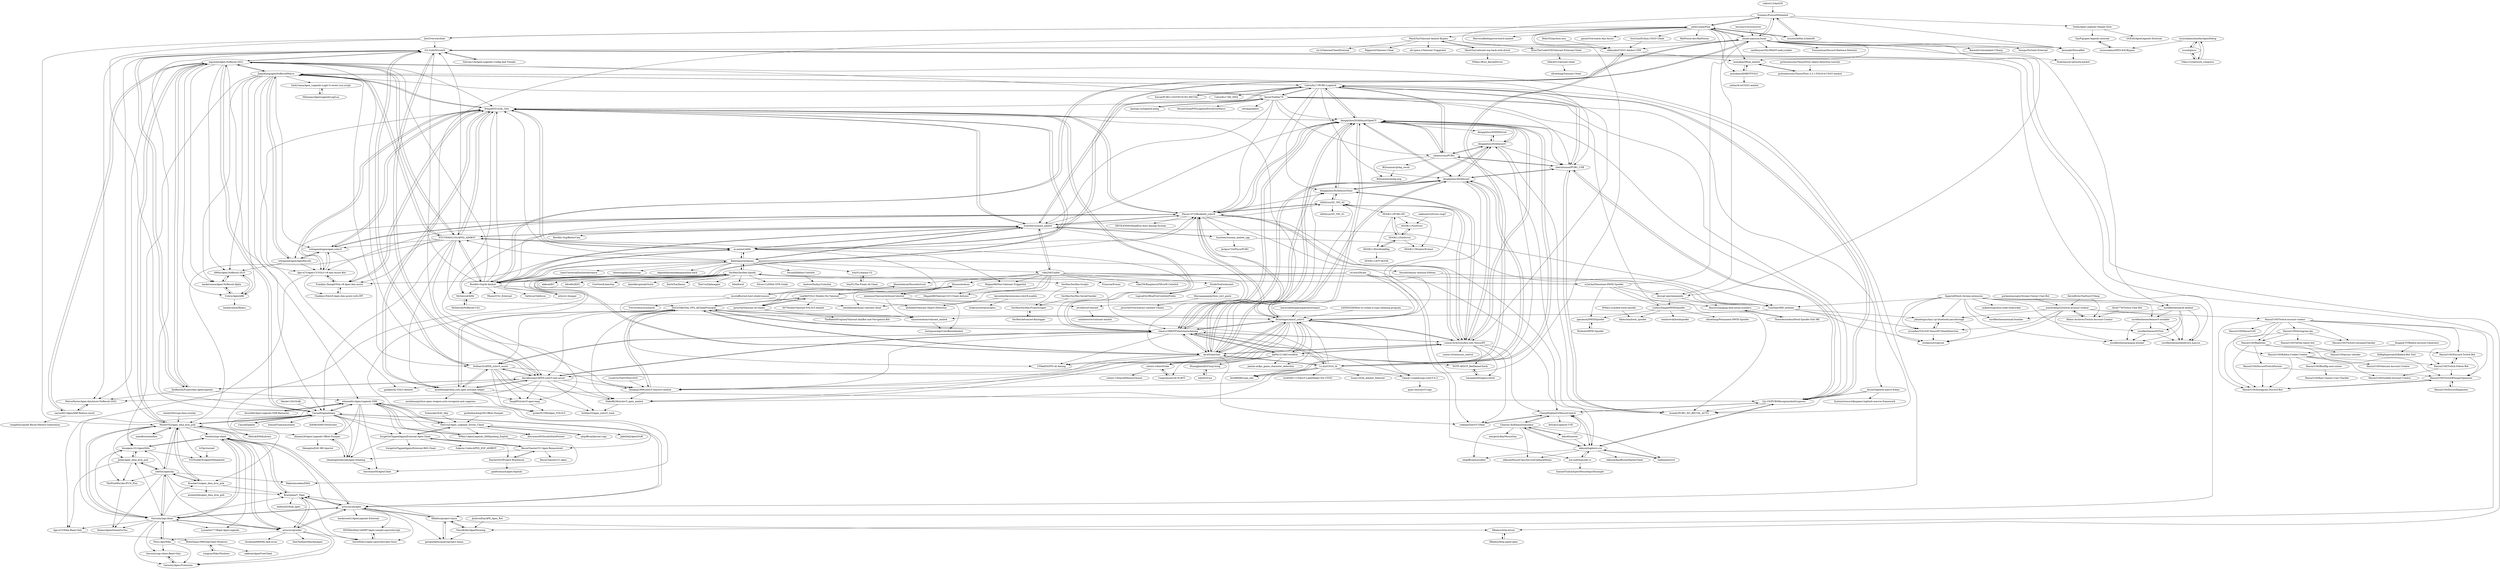 digraph G {
"vektort13/AntiOS" -> "Trombov/FutureNNAimbot" ["e"=1]
"Sndix/Apex-Legends-Simple-Glow" -> "GayPig/apex-legends-internal"
"Sndix/Apex-Legends-Simple-Glow" -> "GGEdit/ApexLegends-External"
"kiccer/Soldier76" -> "CalvinXu17/PUBG-Logitech"
"kiccer/Soldier76" -> "kiccer/logitech-macro-frame"
"kiccer/Soldier76" -> "Cjy-CN/PUBGRecognizeAndGunpress"
"kiccer/Soldier76" -> "cdians/youyiPUBG"
"kiccer/Soldier76" -> "cherishsince/PUBG_USB"
"kiccer/Soldier76" -> "dengqizhou30/AIAssistOpenCV"
"kiccer/Soldier76" -> "JiaqinKang/apexNoRecoilMarco"
"kiccer/Soldier76" -> "SunOner/sunone_aimbot"
"kiccer/Soldier76" -> "mgsweet/Apex-NoRecoil-2021"
"kiccer/Soldier76" -> "Passer1072/RookieAI_yolov8"
"kiccer/Soldier76" -> "hcandy/PUBG_NO_RECOIL_AUTO"
"kiccer/Soldier76" -> "liantian-cn/logitech-pubg" ["e"=1]
"kiccer/Soldier76" -> "MountCloud/FPSLogitechForceGunMacro"
"kiccer/Soldier76" -> "ufrisk/pcileech" ["e"=1]
"kiccer/Soldier76" -> "EthanH3514/AL_Yolo"
"petercunha/Pine" -> "Trombov/FutureNNAimbot"
"petercunha/Pine" -> "lucylow/b00m-h3adsh0t"
"petercunha/Pine" -> "HarrisonKeeling/overwatch-aimbot" ["e"=1]
"petercunha/Pine" -> "zeyad-mansour/lunar"
"petercunha/Pine" -> "ofeksadlo/CSGO-Aimbot-CNN"
"petercunha/Pine" -> "kir486680/csgo_aim"
"petercunha/Pine" -> "monokim/tfhub_aimbot"
"petercunha/Pine" -> "monokim/AIMBOT-YOLO"
"petercunha/Pine" -> "disrupt-epic/memenite"
"petercunha/Pine" -> "jpxue/Overwatch-Aim-Assist" ["e"=1]
"petercunha/Pine" -> "Jire/Overwatcheat" ["e"=1]
"petercunha/Pine" -> "RatPoison-dev/RatPoison" ["e"=1]
"petercunha/Pine" -> "kermado/NeuralBot"
"petercunha/Pine" -> "MauhTon/Valorant-Aimbot-Bypass"
"petercunha/Pine" -> "SourLen/Python-CSGO-Cheat" ["e"=1]
"liantian-cn/logitech-pubg" -> "kiccer/Soldier76" ["e"=1]
"Trombov/FutureNNAimbot" -> "petercunha/Pine"
"Trombov/FutureNNAimbot" -> "lucylow/b00m-h3adsh0t"
"Trombov/FutureNNAimbot" -> "kermado/NeuralBot"
"Trombov/FutureNNAimbot" -> "ofeksadlo/CSGO-Aimbot-CNN"
"Trombov/FutureNNAimbot" -> "zeyad-mansour/lunar"
"Trombov/FutureNNAimbot" -> "Sndix/Apex-Legends-Simple-Glow"
"BoboTiG/python-mss" -> "ofeksadlo/CSGO-Aimbot-CNN" ["e"=1]
"kir486680/csgo_aim" -> "ofeksadlo/CSGO-Aimbot-CNN"
"pythonlessons/TensorFlow-object-detection-tutorial" -> "pythonlessons/TensorFlow-2.3.1-YOLOv4-CSGO-aimbot"
"BQsummer/pubg_recoil" -> "BQsummer/pubg-img"
"h33p/vmread" -> "Y33Tcoder/EzApexDMAAimbot" ["e"=1]
"GayPig/apex-legends-internal" -> "luciouskami/APEX-EACBypass"
"lucylow/b00m-h3adsh0t" -> "petercunha/Pine"
"lucylow/b00m-h3adsh0t" -> "Trombov/FutureNNAimbot"
"luciouskami/APEX-EACBypass" -> "GayPig/apex-legends-internal"
"luciouskami/AnotherApexDebug" -> "xssed/qimvc"
"luciouskami/AnotherApexDebug" -> "Yifan122/network_compress"
"luciouskami/AnotherApexDebug" -> "luciouskami/APEX-EACBypass"
"Yifan122/network_compress" -> "xssed/qimvc"
"Yifan122/network_compress" -> "luciouskami/AnotherApexDebug"
"lacymorrow/crossover" -> "zeyad-mansour/lunar" ["e"=1]
"245950258/How-to-create-a-csgo-cheating-program" -> "ItGarbager/aimcf_yolov5" ["e"=1]
"cdians/youyiPUBG" -> "cherishsince/PUBG_USB"
"cdians/youyiPUBG" -> "hcandy/PUBG_NO_RECOIL_AUTO"
"cdians/youyiPUBG" -> "CalvinXu17/PUBG-Logitech"
"cdians/youyiPUBG" -> "dengqizhou30/AIAssistC"
"cdians/youyiPUBG" -> "BQsummer/pubg-img"
"cdians/youyiPUBG" -> "dengqizhou30/AIAssistOpenCV"
"cdians/youyiPUBG" -> "BQsummer/pubg_recoil"
"cherishsince/PUBG_USB" -> "cdians/youyiPUBG"
"cherishsince/PUBG_USB" -> "hcandy/PUBG_NO_RECOIL_AUTO"
"cherishsince/PUBG_USB" -> "Cjy-CN/PUBGRecognizeAndGunpress"
"cherishsince/PUBG_USB" -> "CalvinXu17/PUBG-Logitech"
"cherishsince/PUBG_USB" -> "dengqizhou30/AIAssist"
"MauhTon/valorant-esp-hack-with-driver" -> "MauhTon/Valorant-Aimbot-Bypass"
"MauhTon/valorant-esp-hack-with-driver" -> "NMan1/Rust_KernelDriver" ["e"=1]
"MisterY52/apex_dma_kvm_pub" -> "CasualX/apexdream"
"MisterY52/apex_dma_kvm_pub" -> "arturzxc/myapex"
"MisterY52/apex_dma_kvm_pub" -> "KrackerCo/apex_dma_kvm_pub"
"MisterY52/apex_dma_kvm_pub" -> "Snoogens101/ApexDMA" ["e"=1]
"MisterY52/apex_dma_kvm_pub" -> "chettoy/apexsky"
"MisterY52/apex_dma_kvm_pub" -> "mgsweet/Apex-NoRecoil-2021"
"MisterY52/apex_dma_kvm_pub" -> "Jotalz/apex_dma_kvm_pub"
"MisterY52/apex_dma_kvm_pub" -> "Gerosity/zap-client"
"MisterY52/apex_dma_kvm_pub" -> "Metick/DMALibrary" ["e"=1]
"MisterY52/apex_dma_kvm_pub" -> "Y33Tcoder/EzApexDMAAimbot"
"MisterY52/apex_dma_kvm_pub" -> "ethanedits/Apex-Legends-SDK"
"MisterY52/apex_dma_kvm_pub" -> "memflow/memflow" ["e"=1]
"MisterY52/apex_dma_kvm_pub" -> "Nexilist/xap-client"
"MisterY52/apex_dma_kvm_pub" -> "i32-Sudo/NuremX"
"MisterY52/apex_dma_kvm_pub" -> "dhanax26/Apex-Legends-Offset-Dumper"
"sr2echa/Monotone-HWID-Spoofer" -> "disrupt-epic/memenite" ["e"=1]
"sr2echa/Monotone-HWID-Spoofer" -> "Lufzys/SimpleHWIDSpoofer" ["e"=1]
"sr2echa/Monotone-HWID-Spoofer" -> "Ahm2t/changing-disk-serial-numbers" ["e"=1]
"sr2echa/Monotone-HWID-Spoofer" -> "SecHex/SecHex-Spoofy" ["e"=1]
"sr2echa/Monotone-HWID-Spoofer" -> "zeyad-mansour/lunar" ["e"=1]
"sr2echa/Monotone-HWID-Spoofer" -> "iparamsh/HWIDSpoofer" ["e"=1]
"slack2450/csgo-dma-overlay" -> "MisterY52/apex_dma_kvm_pub" ["e"=1]
"guidedhacking/GH-Offset-Dumper" -> "TheCruZ/Apex_Legends_Driver_Cheat" ["e"=1]
"nbqofficial/kernel-csgo" -> "TheCruZ/Apex_Legends_Driver_Cheat" ["e"=1]
"MauhTon/Valorant-Aimbot-Bypass" -> "MauhTon/valorant-esp-hack-with-driver"
"MauhTon/Valorant-Aimbot-Bypass" -> "Peppers0/Valorant-Cheat"
"MauhTon/Valorant-Aimbot-Bypass" -> "alt-space-c/Valorant-Triggerbot"
"MauhTon/Valorant-Aimbot-Bypass" -> "R3nzTheCodeGOD/Valorant-External-Cheat"
"MauhTon/Valorant-Aimbot-Bypass" -> "rzr-h/ValorantCheatExternal"
"Schnocker/EAC_dbp" -> "TheCruZ/Apex_Legends_Driver_Cheat" ["e"=1]
"CasualX/apexdream" -> "MisterY52/apex_dma_kvm_pub"
"CasualX/apexdream" -> "mgsweet/Apex-NoRecoil-2021"
"CasualX/apexdream" -> "arturzxc/myapex"
"CasualX/apexdream" -> "ethanedits/Apex-Legends-SDK"
"CasualX/apexdream" -> "SurgeGotTappedAgain/External-Apex-Cheat"
"CasualX/apexdream" -> "cheatingwitdacode/apex-cheating"
"CasualX/apexdream" -> "BaconToaster/UC-Apex-Remastered"
"CasualX/apexdream" -> "dhanax26/Apex-Legends-Offset-Dumper"
"CasualX/apexdream" -> "SamuelTulach/mutante" ["e"=1]
"CasualX/apexdream" -> "Gerosity/zap-client"
"CasualX/apexdream" -> "KANKOSHEV/NoScreen" ["e"=1]
"CasualX/apexdream" -> "i32-Sudo/NuremX"
"CasualX/apexdream" -> "CasualX/pelite" ["e"=1]
"CasualX/apexdream" -> "TheCruZ/Apex_Legends_Driver_Cheat"
"CasualX/apexdream" -> "KrackerCo/apex_dma_kvm_pub"
"memflow/memflow" -> "MisterY52/apex_dma_kvm_pub" ["e"=1]
"Lu-tju/CSGO_AI" -> "chaoyu1999/FPSAutomaticAiming"
"Lu-tju/CSGO_AI" -> "davidhoung2/APEX-yolov5-aim-assist"
"Lu-tju/CSGO_AI" -> "dengqizhou30/AIAssist"
"Lu-tju/CSGO_AI" -> "dengqizhou30/AIAssistOpenCV"
"Lu-tju/CSGO_AI" -> "kir486680/csgo_aim"
"Lu-tju/CSGO_AI" -> "leo4048111/Yolov5-LabelMaker-For-CSGO"
"Lu-tju/CSGO_AI" -> "huoji120/AI_Aimbot_Detecter"
"Lu-tju/CSGO_AI" -> "dengqizhou30/AIAssistC"
"Lu-tju/CSGO_AI" -> "Caesar-s1mple/csgo-yolov5-6.2"
"Lu-tju/CSGO_AI" -> "Qinqing1999/yolov5-tensorrt-aimbot"
"Lu-tju/CSGO_AI" -> "Aa-bN/AimYolo"
"Lu-tju/CSGO_AI" -> "DuGuYifei/Yolo_FPS_AICheatPrinciple"
"Lu-tju/CSGO_AI" -> "StabdByMe/yolov5_apex_aimbot"
"Lu-tju/CSGO_AI" -> "ItGarbager/aimcf_yolov5"
"kiccer/logitech-macro-frame" -> "hcandy/PUBG_NO_RECOIL_AUTO"
"kiccer/logitech-macro-frame" -> "Syntacticlosure/fpsgame-logitech-macros-framework"
"kiccer/logitech-macro-frame" -> "Cjy-CN/PUBGRecognizeAndGunpress"
"TheCruZ/Apex_Legends_Driver_Cheat" -> "SurgeGotTappedAgain/External-Apex-Cheat"
"TheCruZ/Apex_Legends_Driver_Cheat" -> "ethanedits/Apex-Legends-SDK"
"TheCruZ/Apex_Legends_Driver_Cheat" -> "NMan1/ApexLegends_DllHijacking_Exploit"
"TheCruZ/Apex_Legends_Driver_Cheat" -> "nbqofficial/kernel-csgo" ["e"=1]
"TheCruZ/Apex_Legends_Driver_Cheat" -> "Astronaut00/DoubleDataPointer" ["e"=1]
"TheCruZ/Apex_Legends_Driver_Cheat" -> "JakeDahl/ApexStuff"
"learncodebygaming/pydirectinput" -> "ItGarbager/aimcf_yolov5" ["e"=1]
"NOTF-API/CF_RedNameCheck" -> "herankno00/opencvcfutil"
"disrupt-epic/memenite" -> "Lufzys/SimpleHWIDSpoofer"
"disrupt-epic/memenite" -> "Ahm2t/changing-disk-serial-numbers"
"xssed/qimvc" -> "luciouskami/AnotherApexDebug"
"xssed/qimvc" -> "Yifan122/network_compress"
"NMan1/cracked-hwid-spoofer" -> "Skotschia/hwid_spoofer"
"pythonlessons/TensorFlow-2.3.1-YOLOv4-CSGO-aimbot" -> "monokim/tfhub_aimbot"
"mgsweet/Apex-NoRecoil-2021" -> "sayoui001/ApexAHK-Reduce-recoil"
"mgsweet/Apex-NoRecoil-2021" -> "CasualX/apexdream"
"mgsweet/Apex-NoRecoil-2021" -> "JiaqinKang/apexNoRecoilMarco"
"mgsweet/Apex-NoRecoil-2021" -> "MisterY52/apex_dma_kvm_pub"
"mgsweet/Apex-NoRecoil-2021" -> "i32-Sudo/NuremX"
"mgsweet/Apex-NoRecoil-2021" -> "XinRanZh/ProjectAim-ApexLegends"
"mgsweet/Apex-NoRecoil-2021" -> "arturzxc/myapex"
"mgsweet/Apex-NoRecoil-2021" -> "hackersense/Apex-NoRecoil-Alpha"
"mgsweet/Apex-NoRecoil-2021" -> "NTUYWANG103/APEX_AIMBOT"
"mgsweet/Apex-NoRecoil-2021" -> "PetrosPastor/Apex-AimAssist-NoRecoil-2022"
"mgsweet/Apex-NoRecoil-2021" -> "490hz/Apex-NoRecoil-2023"
"mgsweet/Apex-NoRecoil-2021" -> "ethanedits/Apex-Legends-SDK"
"mgsweet/Apex-NoRecoil-2021" -> "davidhoung2/APEX-yolov5-aim-assist"
"mgsweet/Apex-NoRecoil-2021" -> "Ushris/ApexAHK"
"mgsweet/Apex-NoRecoil-2021" -> "EthanH3514/AL_Yolo"
"SurgeGotTappedAgain/External-Apex-Cheat" -> "BaconToaster/UC-Apex-Remastered"
"SurgeGotTappedAgain/External-Apex-Cheat" -> "SurgeGotTappedAgain/External-R6S-Cheat"
"SurgeGotTappedAgain/External-Apex-Cheat" -> "KaylinOwO/Project-Branthium"
"SurgeGotTappedAgain/External-Apex-Cheat" -> "cheatingwitdacode/apex-cheating"
"SurgeGotTappedAgain/External-Apex-Cheat" -> "Zakaria-Codex/APEX_ESP_AIMBOT"
"SurgeGotTappedAgain/External-Apex-Cheat" -> "TheCruZ/Apex_Legends_Driver_Cheat"
"ddxoft/master" -> "Chaoses-Ib/IbInputSimulator" ["e"=1]
"ddxoft/master" -> "ekknod/logitech-cve" ["e"=1]
"ddxoft/master" -> "ChengWeiJian03/MouseControl" ["e"=1]
"JiaPai12138/Crossfirer" -> "suixin1424/crossfire-yolo-TensorRT"
"JiaPai12138/Crossfirer" -> "ItGarbager/aimcf_yolov5"
"JiaPai12138/Crossfirer" -> "chaoyu1999/FPSAutomaticAiming"
"JiaPai12138/Crossfirer" -> "NOTF-API/CF_RedNameCheck"
"JiaPai12138/Crossfirer" -> "jiaxian-ai/fps_game_character_detection"
"JiaPai12138/Crossfirer" -> "HuangJiaxin8/cf-luoji-hong"
"JiaPai12138/Crossfirer" -> "soloist-v/AutoStrike"
"JiaPai12138/Crossfirer" -> "Congrammer/AI-M-BOT"
"Ahm2t/changing-disk-serial-numbers" -> "Theordernarkoz/Hwid-Spoofer-EAC-BE"
"Mauler125/r5sdk" -> "CasualX/apexdream" ["e"=1]
"XinRanZh/ProjectAim-ApexLegends" -> "davidhoung2/APEX-yolov5-aim-assist"
"XinRanZh/ProjectAim-ApexLegends" -> "i32-Sudo/NuremX"
"XinRanZh/ProjectAim-ApexLegends" -> "PetrosPastor/Apex-AimAssist-NoRecoil-2022"
"XinRanZh/ProjectAim-ApexLegends" -> "mgsweet/Apex-NoRecoil-2021"
"XinRanZh/ProjectAim-ApexLegends" -> "ethanedits/Apex-Legends-SDK"
"NMan1/ApexLegends_DllHijacking_Exploit" -> "Astronaut00/ApexCheat" ["e"=1]
"NMan1/ApexLegends_DllHijacking_Exploit" -> "ethanedits/Apex-Legends-SDK"
"ekknod/logitech-cve" -> "Sadmeme/rzctl"
"ekknod/logitech-cve" -> "not-matthias/obs-rs"
"ekknod/logitech-cve" -> "ekknod/AmdRyzenMasterCheat" ["e"=1]
"ekknod/logitech-cve" -> "Chaoses-Ib/IbInputSimulator"
"ekknod/logitech-cve" -> "ChengWeiJian03/MouseControl"
"ekknod/logitech-cve" -> "nbqofficial/norsefire" ["e"=1]
"ekknod/logitech-cve" -> "ekknod/MouseClassServiceCallbackMeme" ["e"=1]
"ekknod/logitech-cve" -> "Cjy-CN/PUBGRecognizeAndGunpress"
"not-matthias/obs-rs" -> "SamuelTulach/InjectMouseInputExample"
"not-matthias/obs-rs" -> "ekknod/logitech-cve"
"Sark1tama/Apex_Legends-Logit-G-series-Lua-script" -> "Milesians/ApexLegendsLogiLua"
"dengqizhou30/AIAssist" -> "dengqizhou30/AIAssistOpenCV"
"dengqizhou30/AIAssist" -> "dengqizhou30/AIAssistC"
"dengqizhou30/AIAssist" -> "cherishsince/PUBG_USB"
"dengqizhou30/AIAssist" -> "dengqizhou30/AIAssistOnnx"
"dengqizhou30/AIAssist" -> "suixin1424/crossfire-yolo-TensorRT"
"dengqizhou30/AIAssist" -> "chaoyu1999/FPSAutomaticAiming"
"dengqizhou30/AIAssist" -> "Lu-tju/CSGO_AI"
"dengqizhou30/AIAssist" -> "Aa-bN/AimYolo"
"dengqizhou30/AIAssist" -> "ItGarbager/aimcf_yolov5"
"SourLen/Python-CSGO-Cheat" -> "ofeksadlo/CSGO-Aimbot-CNN" ["e"=1]
"Lufzys/SimpleHWIDSpoofer" -> "iparamsh/HWIDSpoofer"
"Lufzys/SimpleHWIDSpoofer" -> "xEnething/Permanent-HWID-Spoofer"
"Lufzys/SimpleHWIDSpoofer" -> "semihcevik/hwidspoofer" ["e"=1]
"Lufzys/SimpleHWIDSpoofer" -> "Skotschia/hwid_spoofer"
"zeyad-mansour/lunar" -> "petercunha/Pine"
"zeyad-mansour/lunar" -> "Trombov/FutureNNAimbot"
"zeyad-mansour/lunar" -> "xxreflextheone/AI-Aimbot"
"zeyad-mansour/lunar" -> "0niel/neural-network-aimbot"
"zeyad-mansour/lunar" -> "RootKit-Org/AI-Aimbot"
"zeyad-mansour/lunar" -> "ofeksadlo/CSGO-Aimbot-CNN"
"zeyad-mansour/lunar" -> "kermado/NeuralBot"
"zeyad-mansour/lunar" -> "Baseult/Coloraimbot-CSharp"
"zeyad-mansour/lunar" -> "Serups/Fortnite-External" ["e"=1]
"zeyad-mansour/lunar" -> "ai-aimbot/AIMr"
"zeyad-mansour/lunar" -> "monokim/tfhub_aimbot"
"zeyad-mansour/lunar" -> "disrupt-epic/memenite"
"zeyad-mansour/lunar" -> "zayKenyon/VALORANT-rank-yoinker" ["e"=1]
"zeyad-mansour/lunar" -> "Traumatism/Discord-Malware-Detector"
"zeyad-mansour/lunar" -> "i32-Sudo/NuremX"
"llagerlof/fresh-chrome-extension" -> "stickassist/copycat"
"llagerlof/fresh-chrome-extension" -> "johndongus/lazy-rpi-bluetooth-passthrough"
"llagerlof/fresh-chrome-extension" -> "xxreflextheone/helldivers-macros"
"llagerlof/fresh-chrome-extension" -> "xxreflextheone/popup-blocker"
"llagerlof/fresh-chrome-extension" -> "xxreflextheone/SSTool"
"llagerlof/fresh-chrome-extension" -> "cyuanfan/YOLOv8-TensorRT-MaskDetection"
"llagerlof/fresh-chrome-extension" -> "mikeesto/python-node-websocket"
"llagerlof/fresh-chrome-extension" -> "xxreflextheone/tensorrt-installer"
"llagerlof/fresh-chrome-extension" -> "xxreflextheone/email-bomber"
"llagerlof/fresh-chrome-extension" -> "xxreflextheone/AI-Aimbot"
"llagerlof/fresh-chrome-extension" -> "SunOner/HID_Arduino"
"R3nzTheCodeGOD/Valorant-External-Cheat" -> "b0kch01/valorant-cheat"
"b0kch01/valorant-cheat" -> "xEnething/Valorant-Cheat"
"Chaoses-Ib/IbInputSimulator" -> "ekknod/logitech-cve"
"Chaoses-Ib/IbInputSimulator" -> "nbqofficial/norsefire" ["e"=1]
"Chaoses-Ib/IbInputSimulator" -> "ChengWeiJian03/MouseControl"
"Chaoses-Ib/IbInputSimulator" -> "mergerly/KeyMouseSim" ["e"=1]
"Chaoses-Ib/IbInputSimulator" -> "Sadmeme/rzctl"
"Chaoses-Ib/IbInputSimulator" -> "ddxoft/master" ["e"=1]
"Chaoses-Ib/IbInputSimulator" -> "ekknod/MouseClassServiceCallbackMeme" ["e"=1]
"ofeksadlo/CSGO-Aimbot-CNN" -> "kir486680/csgo_aim"
"ofeksadlo/CSGO-Aimbot-CNN" -> "monokim/tfhub_aimbot"
"monokim/AIMBOT-YOLO" -> "monokim/tfhub_aimbot"
"monokim/AIMBOT-YOLO" -> "yatharth-b/CSGO-aimbot"
"iparamsh/HWIDSpoofer" -> "Rutkulii/HWID-Spoofer"
"KevinBytesTheDust/CVAmp" -> "Helios-Archives/Twitch-Account-Creator" ["e"=1]
"KevinBytesTheDust/CVAmp" -> "masterking32/twitch-account-creator" ["e"=1]
"JacksonElia/AFK_Apex_Bot" -> "SteveKiller/ApexFarming"
"gorkemhacioglu/Stream-Viewer-Chat-Bot" -> "masterking32/twitch-account-creator" ["e"=1]
"hcandy/PUBG_NO_RECOIL_AUTO" -> "cherishsince/PUBG_USB"
"SteveKiller/ApexFarming" -> "XRadius/project-tanya"
"SteveKiller/ApexFarming" -> "giorgiodalessandro/project-tanya"
"BaconToaster/UC-Apex-Remastered" -> "SurgeGotTappedAgain/External-Apex-Cheat"
"BaconToaster/UC-Apex-Remastered" -> "KaylinOwO/Project-Branthium"
"BaconToaster/UC-Apex-Remastered" -> "BaconToaster/UC-Apex"
"BaconToaster/UC-Apex-Remastered" -> "cheatingwitdacode/apex-cheating"
"monokim/tfhub_aimbot" -> "monokim/AIMBOT-YOLO"
"monokim/tfhub_aimbot" -> "pythonlessons/TensorFlow-2.3.1-YOLOv4-CSGO-aimbot"
"KaylinOwO/Project-Branthium" -> "paidtoomuch/apex-legends"
"KaylinOwO/Project-Branthium" -> "BaconToaster/UC-Apex-Remastered"
"Natram1zh/Apex-Legends-Config-And-Tweaks" -> "i32-Sudo/NuremX" ["e"=1]
"kermado/NeuralBot" -> "0niel/neural-network-aimbot"
"dhanax26/Apex-Legends-Offset-Dumper" -> "cheatingwitdacode/apex-cheating"
"dhanax26/Apex-Legends-Offset-Dumper" -> "Skengdoo/EAC-BE-Injector"
"Sadmeme/rzctl" -> "ekknod/logitech-cve"
"Rutkulii/HWID-Spoofer" -> "iparamsh/HWIDSpoofer"
"chaoyu1999/FPSAutomaticAiming" -> "ItGarbager/aimcf_yolov5"
"chaoyu1999/FPSAutomaticAiming" -> "UNIkeEN/FPS-AI-Aiming" ["e"=1]
"chaoyu1999/FPSAutomaticAiming" -> "Aa-bN/AimYolo"
"chaoyu1999/FPSAutomaticAiming" -> "DuGuYifei/Yolo_FPS_AICheatPrinciple"
"chaoyu1999/FPSAutomaticAiming" -> "dengqizhou30/AIAssistOpenCV"
"chaoyu1999/FPSAutomaticAiming" -> "brillian32/APEX_yolov5_assist"
"chaoyu1999/FPSAutomaticAiming" -> "Qinqing1999/yolov5-tensorrt-aimbot"
"chaoyu1999/FPSAutomaticAiming" -> "davidhoung2/APEX-yolov5-aim-assist"
"chaoyu1999/FPSAutomaticAiming" -> "dengqizhou30/AIAssistC"
"chaoyu1999/FPSAutomaticAiming" -> "suixin1424/crossfire-yolo-TensorRT"
"chaoyu1999/FPSAutomaticAiming" -> "EthanH3514/AL_Yolo"
"chaoyu1999/FPSAutomaticAiming" -> "dengqizhou30/AIAssist"
"chaoyu1999/FPSAutomaticAiming" -> "Lu-tju/CSGO_AI"
"chaoyu1999/FPSAutomaticAiming" -> "JiaPai12138/Crossfirer"
"chaoyu1999/FPSAutomaticAiming" -> "Caesar-s1mple/csgo-yolov5-6.2"
"sayoui001/ApexAHK-Reduce-recoil" -> "vengefulcrop/AE-Recoil-Pattern-Generation"
"sayoui001/ApexAHK-Reduce-recoil" -> "PetrosPastor/Apex-AimAssist-NoRecoil-2022"
"sayoui001/ApexAHK-Reduce-recoil" -> "mgsweet/Apex-NoRecoil-2021"
"ItGarbager/aimcf_yolov5" -> "chaoyu1999/FPSAutomaticAiming"
"ItGarbager/aimcf_yolov5" -> "suixin1424/crossfire-yolo-TensorRT"
"ItGarbager/aimcf_yolov5" -> "Qinqing1999/yolov5-tensorrt-aimbot"
"ItGarbager/aimcf_yolov5" -> "soloist-v/AutoStrike"
"ItGarbager/aimcf_yolov5" -> "Aa-bN/AimYolo"
"ItGarbager/aimcf_yolov5" -> "JiaPai12138/Crossfirer"
"ItGarbager/aimcf_yolov5" -> "DuGuYifei/Yolo_FPS_AICheatPrinciple"
"ItGarbager/aimcf_yolov5" -> "jiaxian-ai/fps_game_character_detection"
"ItGarbager/aimcf_yolov5" -> "UNIkeEN/FPS-AI-Aiming" ["e"=1]
"ItGarbager/aimcf_yolov5" -> "davidhoung2/APEX-yolov5-aim-assist"
"ItGarbager/aimcf_yolov5" -> "dengqizhou30/AIAssistOpenCV"
"ItGarbager/aimcf_yolov5" -> "Caesar-s1mple/csgo-yolov5-6.2"
"ItGarbager/aimcf_yolov5" -> "AMXZzzz/SF_TRT_62"
"ItGarbager/aimcf_yolov5" -> "StabdByMe/yolov5_apex_aimbot"
"ItGarbager/aimcf_yolov5" -> "Passer1072/RookieAI_yolov8"
"RootKit-Org/AI-Aimbot" -> "SunOner/sunone_aimbot"
"RootKit-Org/AI-Aimbot" -> "NTUYWANG103/APEX_AIMBOT"
"RootKit-Org/AI-Aimbot" -> "ai-aimbot/AIMr"
"RootKit-Org/AI-Aimbot" -> "Babyhamsta/Aimmy"
"RootKit-Org/AI-Aimbot" -> "zeyad-mansour/lunar"
"RootKit-Org/AI-Aimbot" -> "TKazer/CS2_External" ["e"=1]
"RootKit-Org/AI-Aimbot" -> "Passer1072/RookieAI_yolov8"
"RootKit-Org/AI-Aimbot" -> "EthanH3514/AL_Yolo"
"RootKit-Org/AI-Aimbot" -> "a2x/cs2-dumper" ["e"=1]
"RootKit-Org/AI-Aimbot" -> "chaoyu1999/FPSAutomaticAiming"
"RootKit-Org/AI-Aimbot" -> "McDaived/AIMi"
"RootKit-Org/AI-Aimbot" -> "Valthrun/Valthrun" ["e"=1]
"RootKit-Org/AI-Aimbot" -> "mgsweet/Apex-NoRecoil-2021"
"RootKit-Org/AI-Aimbot" -> "SecHex/SecHex-Spoofy"
"RootKit-Org/AI-Aimbot" -> "petercunha/Pine"
"davidhoung2/APEX-yolov5-aim-assist" -> "brillian32/APEX_yolov5_assist"
"davidhoung2/APEX-yolov5-aim-assist" -> "XinRanZh/ProjectAim-ApexLegends"
"davidhoung2/APEX-yolov5-aim-assist" -> "i32-Sudo/NuremX"
"davidhoung2/APEX-yolov5-aim-assist" -> "mrathena/python.yolo.apex.autoaim.helper"
"davidhoung2/APEX-yolov5-aim-assist" -> "brillian32/apex_yolov5_train"
"davidhoung2/APEX-yolov5-aim-assist" -> "StabdByMe/yolov5_apex_aimbot"
"davidhoung2/APEX-yolov5-aim-assist" -> "PetrosPastor/Apex-AimAssist-NoRecoil-2022"
"davidhoung2/APEX-yolov5-aim-assist" -> "Tang895/yolov5-apex-tang"
"davidhoung2/APEX-yolov5-aim-assist" -> "goldjee/AL-YOLO-dataset"
"davidhoung2/APEX-yolov5-aim-assist" -> "chaoyu1999/FPSAutomaticAiming"
"davidhoung2/APEX-yolov5-aim-assist" -> "Qinqing1999/yolov5-tensorrt-aimbot"
"ra1nty/DXcam" -> "ekknod/logitech-cve" ["e"=1]
"ra1nty/DXcam" -> "not-matthias/obs-rs" ["e"=1]
"ra1nty/DXcam" -> "Franklin-Zhang0/Yolo-v8-Apex-Aim-assist" ["e"=1]
"ra1nty/DXcam" -> "pyturtle/Valorant-AI-cheats" ["e"=1]
"ra1nty/DXcam" -> "ItGarbager/aimcf_yolov5" ["e"=1]
"ethanedits/Apex-Legends-SDK" -> "NMan1/ApexLegends_DllHijacking_Exploit"
"ethanedits/Apex-Legends-SDK" -> "dword64/Apex-Legends-SDK-Remaster"
"ethanedits/Apex-Legends-SDK" -> "cheatingwitdacode/apex-cheating"
"ethanedits/Apex-Legends-SDK" -> "TheCruZ/Apex_Legends_Driver_Cheat"
"ethanedits/Apex-Legends-SDK" -> "dhanax26/Apex-Legends-Offset-Dumper"
"ethanedits/Apex-Legends-SDK" -> "Astronaut00/ApexCheat" ["e"=1]
"ethanedits/Apex-Legends-SDK" -> "SurgeGotTappedAgain/External-Apex-Cheat"
"ethanedits/Apex-Legends-SDK" -> "Astronaut00/DoubleDataPointer" ["e"=1]
"ethanedits/Apex-Legends-SDK" -> "BaconToaster/UC-Apex-Remastered"
"ethanedits/Apex-Legends-SDK" -> "CasualX/apexdream"
"dword64/Apex-Legends-SDK-Remaster" -> "ethanedits/Apex-Legends-SDK"
"dengqizhou30/AIAssistOpenCV" -> "dengqizhou30/AIAssist"
"dengqizhou30/AIAssistOpenCV" -> "dengqizhou30/AIAssistOnnx"
"dengqizhou30/AIAssistOpenCV" -> "dengqizhou30/AIAssistC"
"dengqizhou30/AIAssistOpenCV" -> "chaoyu1999/FPSAutomaticAiming"
"dengqizhou30/AIAssistOpenCV" -> "Aa-bN/AimYolo"
"dengqizhou30/AIAssistOpenCV" -> "suixin1424/crossfire-yolo-TensorRT"
"dengqizhou30/AIAssistOpenCV" -> "Cjy-CN/PUBGRecognizeAndGunpress"
"dengqizhou30/AIAssistOpenCV" -> "CalvinXu17/PUBG-Logitech"
"dengqizhou30/AIAssistOpenCV" -> "cdians/youyiPUBG"
"dengqizhou30/AIAssistOpenCV" -> "ItGarbager/aimcf_yolov5"
"dengqizhou30/AIAssistOpenCV" -> "dengqizhou30/HIDDriver" ["e"=1]
"dengqizhou30/AIAssistOpenCV" -> "Passer1072/RookieAI_yolov8"
"dengqizhou30/AIAssistOpenCV" -> "cherishsince/PUBG_USB"
"dengqizhou30/AIAssistOpenCV" -> "Lu-tju/CSGO_AI"
"dengqizhou30/AIAssistOpenCV" -> "EthanH3514/AL_Yolo"
"Qinqing1999/yolov5-tensorrt-aimbot" -> "StabdByMe/yolov5_apex_aimbot"
"Qinqing1999/yolov5-tensorrt-aimbot" -> "DuGuYifei/Yolo_FPS_AICheatPrinciple"
"Helios-Archives/Twitch-Account-Creator" -> "masterking32/twitch-account-creator"
"CalvinXu17/PUBG-Logitech" -> "cherishsince/PUBG_USB"
"CalvinXu17/PUBG-Logitech" -> "kiccer/Soldier76"
"CalvinXu17/PUBG-Logitech" -> "Cjy-CN/PUBGRecognizeAndGunpress"
"CalvinXu17/PUBG-Logitech" -> "cdians/youyiPUBG"
"CalvinXu17/PUBG-Logitech" -> "hcandy/PUBG_NO_RECOIL_AUTO"
"CalvinXu17/PUBG-Logitech" -> "JiaqinKang/apexNoRecoilMarco"
"CalvinXu17/PUBG-Logitech" -> "dengqizhou30/AIAssistOpenCV"
"CalvinXu17/PUBG-Logitech" -> "Kava4/PUBG-LOGITECH-NO-RECOIL"
"CalvinXu17/PUBG-Logitech" -> "Passer1072/RookieAI_yolov8"
"CalvinXu17/PUBG-Logitech" -> "CalvinXu17/JD_DMA"
"CalvinXu17/PUBG-Logitech" -> "dengqizhou30/AIAssist"
"CalvinXu17/PUBG-Logitech" -> "SunOner/sunone_aimbot"
"CalvinXu17/PUBG-Logitech" -> "dengqizhou30/AIAssistOnnx"
"CalvinXu17/PUBG-Logitech" -> "suixin1424/crossfire-yolo-TensorRT"
"masterking32/twitch-account-creator" -> "Helios-Archives/Twitch-Account-Creator"
"masterking32/twitch-account-creator" -> "cyuanfan/YOLOv8-TensorRT-MaskDetection"
"masterking32/twitch-account-creator" -> "johndongus/lazy-rpi-bluetooth-passthrough"
"masterking32/twitch-account-creator" -> "stickassist/copycat"
"masterking32/twitch-account-creator" -> "xxreflextheone/helldivers-macros"
"masterking32/twitch-account-creator" -> "Hazza3100/Twitch-account-creator"
"masterking32/twitch-account-creator" -> "xxreflextheone/popup-blocker"
"johndongus/lazy-rpi-bluetooth-passthrough" -> "stickassist/copycat"
"johndongus/lazy-rpi-bluetooth-passthrough" -> "cyuanfan/YOLOv8-TensorRT-MaskDetection"
"mustaffxx/usb-host-shield-mouse" -> "khanxbahria/MouseInstruct"
"mustaffxx/usb-host-shield-mouse" -> "TrevorSatori/Leonardo"
"mustaffxx/usb-host-shield-mouse" -> "reezliabi/aerduino-valorant-cheat"
"mustaffxx/usb-host-shield-mouse" -> "slyautomation/valorant_aimbot"
"cheatingwitdacode/apex-cheating" -> "Astronaut00/ApexCheat" ["e"=1]
"cheatingwitdacode/apex-cheating" -> "dhanax26/Apex-Legends-Offset-Dumper"
"Caesar-s1mple/csgo-yolov5-6.2" -> "qcjxs-hn/yolov5-csgo"
"dengqizhou30/HIDDriver" -> "dengqizhou30/AIAssistC" ["e"=1]
"Leaf48/YOLO-Models-For-Valorant" -> "alcheeee/Valorant-Object-Detection"
"Leaf48/YOLO-Models-For-Valorant" -> "pyturtle/Valorant-AI-cheats"
"Leaf48/YOLO-Models-For-Valorant" -> "DuGuYifei/Yolo_FPS_AICheatPrinciple"
"Leaf48/YOLO-Models-For-Valorant" -> "Kinuzo/ardoras"
"Leaf48/YOLO-Models-For-Valorant" -> "007Muddy/Valorant-YOLOv5-Aimbot"
"Lucid1ty/Yolov5ForCSGO" -> "Qinqing1999/yolov5-tensorrt-aimbot" ["e"=1]
"i32-Sudo/NuremX" -> "XinRanZh/ProjectAim-ApexLegends"
"i32-Sudo/NuremX" -> "davidhoung2/APEX-yolov5-aim-assist"
"i32-Sudo/NuremX" -> "Tang895/yolov5-apex-tang"
"i32-Sudo/NuremX" -> "SteveKiller/ApexFarming"
"i32-Sudo/NuremX" -> "PetrosPastor/Apex-AimAssist-NoRecoil-2022"
"i32-Sudo/NuremX" -> "XRadius/project-tanya"
"i32-Sudo/NuremX" -> "brillian32/APEX_yolov5_assist"
"i32-Sudo/NuremX" -> "mgsweet/Apex-NoRecoil-2021"
"i32-Sudo/NuremX" -> "Natram1zh/Apex-Legends-Config-And-Tweaks" ["e"=1]
"i32-Sudo/NuremX" -> "XRadius/http-driver"
"PetrosPastor/Apex-AimAssist-NoRecoil-2022" -> "sayoui001/ApexAHK-Reduce-recoil"
"dengqizhou30/AIAssistC" -> "dengqizhou30/AIAssistOpenCV"
"dengqizhou30/AIAssistC" -> "dengqizhou30/AIAssist"
"dengqizhou30/AIAssistC" -> "dengqizhou30/HIDDriver" ["e"=1]
"dengqizhou30/AIAssistC" -> "cherishsince/PUBG_USB"
"dengqizhou30/AIAssistC" -> "cdians/youyiPUBG"
"dengqizhou30/AIAssistC" -> "chaoyu1999/FPSAutomaticAiming"
"dengqizhou30/AIAssistC" -> "hcandy/PUBG_NO_RECOIL_AUTO"
"XRadius/http-driver" -> "XRadius/http-game-apex"
"Theordernarkoz/Hwid-Spoofer-EAC-BE" -> "Ahm2t/changing-disk-serial-numbers"
"Cjy-CN/PUBGRecognizeAndGunpress" -> "cherishsince/PUBG_USB"
"Cjy-CN/PUBGRecognizeAndGunpress" -> "hcandy/PUBG_NO_RECOIL_AUTO"
"Cjy-CN/PUBGRecognizeAndGunpress" -> "ChengWeiJian03/MouseControl"
"Cjy-CN/PUBGRecognizeAndGunpress" -> "ekknod/logitech-cve"
"Cjy-CN/PUBGRecognizeAndGunpress" -> "CalvinXu17/PUBG-Logitech"
"XRadius/http-game-apex" -> "XRadius/http-driver"
"soloist-v/AutoStrike" -> "Congrammer/AI-M-BOT"
"soloist-v/AutoStrike" -> "soloist-v/SharedMemoryQueue"
"SecHex/SecHex-Scripts" -> "SecHex/SecHex-ProxyScraper"
"SecHex/SecHex-Scripts" -> "SecHex/SecHex-SerialChecker"
"herankno00/opencvcfutil" -> "NOTF-API/CF_RedNameCheck"
"Congrammer/AI-M-BOT" -> "soloist-v/AutoStrike"
"Hazza3100/Twitch-account-creator" -> "Hazza3100/Discord-Twitch-Bot"
"Hazza3100/Twitch-account-creator" -> "Hazza3100/Twitch-Follow-Bot"
"Hazza3100/Twitch-account-creator" -> "Hazza3100/Roblox-Cookie-Creator"
"Hazza3100/Twitch-account-creator" -> "Hazza3100/ReplitAio"
"Hazza3100/Twitch-account-creator" -> "Hazza3100/TwitchWhisperSpammer"
"Hazza3100/Twitch-account-creator" -> "Hazza3100/TwitchUsernameChecker"
"Hazza3100/Twitch-account-creator" -> "Hazza3100/Instagram-Discord-Bot"
"Hazza3100/Twitch-account-creator" -> "Hazza3100/Hazza3100"
"Hazza3100/Twitch-account-creator" -> "Hazza3100/Instagram-Aio"
"Tang895/yolov5-apex-tang" -> "gcobs051094/Apex_YOLOv5"
"pyturtle/Valorant-AI-cheats" -> "Leaf48/YOLO-Models-For-Valorant"
"pyturtle/Valorant-AI-cheats" -> "slyautomation/valorant_aimbot"
"pyturtle/Valorant-AI-cheats" -> "TheRabbitProgram/Valorant-AimBot-and-Navigation-Bot"
"mrathena/python.yolo.apex.autoaim.helper" -> "mrathena/python.apex.weapon.auto.recognize.and.suppress"
"mrathena/python.yolo.apex.autoaim.helper" -> "davidhoung2/APEX-yolov5-aim-assist"
"mrathena/python.yolo.apex.autoaim.helper" -> "brillian32/APEX_yolov5_assist"
"mrathena/python.yolo.apex.autoaim.helper" -> "EthanH3514/AL_Yolo"
"mrathena/python.yolo.apex.autoaim.helper" -> "Tang895/yolov5-apex-tang"
"mrathena/python.yolo.apex.autoaim.helper" -> "gcobs051094/Apex_YOLOv5"
"mrathena/python.yolo.apex.autoaim.helper" -> "DuGuYifei/Yolo_FPS_AICheatPrinciple"
"mrathena/python.yolo.apex.autoaim.helper" -> "Cjy-CN/PUBGRecognizeAndGunpress"
"arturzxc/myapex" -> "XRadius/project-tanya"
"arturzxc/myapex" -> "Braziliana/T_TApe"
"arturzxc/myapex" -> "arturzxc/grinder"
"arturzxc/myapex" -> "SnowHubv2/apex-squirrelscripts-linux"
"arturzxc/myapex" -> "giorgiodalessandro/project-tanya"
"arturzxc/myapex" -> "MisterY52/apex_dma_kvm_pub"
"arturzxc/myapex" -> "hackerized1/ApexLegends-External-"
"arturzxc/myapex" -> "Nexilist/xap-client"
"arturzxc/myapex" -> "CasualX/apexdream"
"arturzxc/myapex" -> "E93S6mMety1b0H97/apex-sample-squirrelscript"
"arturzxc/myapex" -> "Gerosity/zap-client"
"dengqizhou30/AIAssistOnnx" -> "dengqizhou30/AIAssistOpenCV"
"dengqizhou30/AIAssistOnnx" -> "AMXZzzz/SF_TRT_62"
"dengqizhou30/AIAssistOnnx" -> "suixin1424/crossfire-yolo-TensorRT"
"dengqizhou30/AIAssistOnnx" -> "dengqizhou30/AIAssist"
"JiaqinKang/apexNoRecoilMarco" -> "mgsweet/Apex-NoRecoil-2021"
"JiaqinKang/apexNoRecoilMarco" -> "EthanH3514/AL_Yolo"
"JiaqinKang/apexNoRecoilMarco" -> "CalvinXu17/PUBG-Logitech"
"JiaqinKang/apexNoRecoilMarco" -> "NTUYWANG103/APEX_AIMBOT"
"JiaqinKang/apexNoRecoilMarco" -> "wdragondragon/ApexRecoils"
"JiaqinKang/apexNoRecoilMarco" -> "hackersense/Apex-NoRecoil-Alpha"
"JiaqinKang/apexNoRecoilMarco" -> "Ushris/ApexAHK"
"JiaqinKang/apexNoRecoilMarco" -> "wdragondragon/apex-yolov5"
"JiaqinKang/apexNoRecoilMarco" -> "Sark1tama/Apex_Legends-Logit-G-series-Lua-script"
"JiaqinKang/apexNoRecoilMarco" -> "Ape-xCV/Apex-CV-YOLO-v8-Aim-Assist-Bot"
"JiaqinKang/apexNoRecoilMarco" -> "490hz/Apex-NoRecoil-2023"
"JiaqinKang/apexNoRecoilMarco" -> "cherishsince/PUBG_USB"
"JiaqinKang/apexNoRecoilMarco" -> "CasualX/apexdream"
"JiaqinKang/apexNoRecoilMarco" -> "Snoogens101/ApexDMA" ["e"=1]
"JiaqinKang/apexNoRecoilMarco" -> "brillian32/APEX_yolov5_assist"
"StrafeTool/waloranti" -> "Marsaaaaaaa/python_ow2_paste"
"StrafeTool/waloranti" -> "LagradOst/BlueFireColorbotPublic"
"KrackerCo/apex_dma_kvm_pub" -> "chettoy/apexsky"
"KrackerCo/apex_dma_kvm_pub" -> "Braziliana/T_TApe"
"KrackerCo/apex_dma_kvm_pub" -> "atombottle/apex_dma_kvm_pub"
"KrackerCo/apex_dma_kvm_pub" -> "MisterY52/apex_dma_kvm_pub"
"StabdByMe/yolov5_apex_aimbot" -> "brillian32/apex_yolov5_train"
"Aa-bN/AimYolo" -> "chaoyu1999/FPSAutomaticAiming"
"Aa-bN/AimYolo" -> "ItGarbager/aimcf_yolov5"
"Aa-bN/AimYolo" -> "suixin1424/crossfire-yolo-TensorRT"
"Aa-bN/AimYolo" -> "DuGuYifei/Yolo_FPS_AICheatPrinciple"
"Aa-bN/AimYolo" -> "EthanH3514/AL_Yolo"
"Aa-bN/AimYolo" -> "Passer1072/RookieAI_yolov8"
"Aa-bN/AimYolo" -> "dengqizhou30/AIAssistOpenCV"
"Aa-bN/AimYolo" -> "UNIkeEN/FPS-AI-Aiming" ["e"=1]
"Aa-bN/AimYolo" -> "Qinqing1999/yolov5-tensorrt-aimbot"
"Aa-bN/AimYolo" -> "AMXZzzz/SF_TRT_62"
"Aa-bN/AimYolo" -> "dengqizhou30/AIAssistOnnx"
"Aa-bN/AimYolo" -> "dengqizhou30/AIAssist"
"Aa-bN/AimYolo" -> "cxkbalq/YoloV5-CfAim"
"Aa-bN/AimYolo" -> "Lu-tju/CSGO_AI"
"Aa-bN/AimYolo" -> "StabdByMe/yolov5_apex_aimbot"
"Hazza3100/Bloxflip-auto-mines" -> "Hazza3100/Epic-Games-User-Checker"
"Hazza3100/TikTok-report-bot" -> "Hazza3100/proxy-checker"
"Kinuzo/ardoras" -> "reezliabi/aerduino-valorant-cheat"
"Kinuzo/ardoras" -> "Leaf48/YOLO-Models-For-Valorant"
"Kinuzo/ardoras" -> "iamennui/ValorantArduinoColorbot"
"Marsaaaaaaa/python_ow2_paste" -> "pyturtle/Overwatch2-colorbot-Cheats"
"Marsaaaaaaa/python_ow2_paste" -> "StrafeTool/waloranti"
"Hazza3100/ReplitAio" -> "Hazza3100/Instagram-Discord-Bot"
"Hazza3100/ReplitAio" -> "Hazza3100/Discord-Twitch-Bot"
"Hazza3100/ReplitAio" -> "Hazza3100/TwitchWhisperSpammer"
"Hazza3100/ReplitAio" -> "Hazza3100/DiscordTwitchFarmer"
"Hazza3100/Instagram-Aio" -> "Hazza3100/Instagram-Discord-Bot"
"Hazza3100/Instagram-Aio" -> "Hazza3100/ReplitAio"
"Hazza3100/Instagram-Aio" -> "Hazza3100/TikTok-report-bot"
"Hazza3100/Instagram-Aio" -> "Hazza3100/TwitchUsernameChecker"
"E93S6mMety1b0H97/apex-sample-squirrelscript" -> "SnowHubv2/apex-squirrelscripts-linux"
"keremberke/awesome-yolov8-models" -> "alcheeee/Valorant-Object-Detection"
"keremberke/awesome-yolov8-models" -> "fcakyon/ultralyticsplus"
"XRadius/project-tanya" -> "giorgiodalessandro/project-tanya"
"XRadius/project-tanya" -> "arturzxc/myapex"
"XRadius/project-tanya" -> "SteveKiller/ApexFarming"
"XRadius/project-tanya" -> "Braziliana/T_TApe"
"XRadius/project-tanya" -> "XRadius/http-driver"
"Kava4/PUBG-LOGITECH-NO-RECOIL" -> "CalvinXu17/PUBG-Logitech"
"Hazza3100/Twitch-Follow-Bot" -> "Hazza3100/Discord-Twitch-Bot"
"Hazza3100/Twitch-Follow-Bot" -> "Hazza3100/TwitchWhisperSpammer"
"Hazza3100/Twitch-Follow-Bot" -> "Hazza3100/Guilded-Account-Creator"
"Hazza3100/Discord-Twitch-Bot" -> "Hazza3100/Twitch-Follow-Bot"
"Hazza3100/Discord-Twitch-Bot" -> "Hazza3100/TwitchWhisperSpammer"
"Imagine-YT/Roblox-Account-Generator" -> "Hazza3100/Roblox-Cookie-Creator"
"Imagine-YT/Roblox-Account-Generator" -> "XxBigImperialxX/Roblox-Bot-Tool"
"suixin1424/crossfire-yolo-TensorRT" -> "JiaPai12138/Crossfirer"
"suixin1424/crossfire-yolo-TensorRT" -> "AMXZzzz/SF_TRT_62"
"suixin1424/crossfire-yolo-TensorRT" -> "ItGarbager/aimcf_yolov5"
"suixin1424/crossfire-yolo-TensorRT" -> "Passer1072/RookieAI_yolov8"
"suixin1424/crossfire-yolo-TensorRT" -> "dengqizhou30/AIAssistOnnx"
"suixin1424/crossfire-yolo-TensorRT" -> "Aa-bN/AimYolo"
"suixin1424/crossfire-yolo-TensorRT" -> "herankno00/opencvcfutil"
"suixin1424/crossfire-yolo-TensorRT" -> "cxkbalq/YoloV5-CfAim"
"suixin1424/crossfire-yolo-TensorRT" -> "dengqizhou30/AIAssistOpenCV"
"suixin1424/crossfire-yolo-TensorRT" -> "ChengWeiJian03/MouseControl"
"suixin1424/crossfire-yolo-TensorRT" -> "NOTF-API/CF_RedNameCheck"
"suixin1424/crossfire-yolo-TensorRT" -> "dengqizhou30/AIAssist"
"suixin1424/crossfire-yolo-TensorRT" -> "chaoyu1999/FPSAutomaticAiming"
"suixin1424/crossfire-yolo-TensorRT" -> "suixin1424/mouse_control" ["e"=1]
"DuGuYifei/Yolo_FPS_AICheatPrinciple" -> "UNIkeEN/FPS-AI-Aiming" ["e"=1]
"DuGuYifei/Yolo_FPS_AICheatPrinciple" -> "Qinqing1999/yolov5-tensorrt-aimbot"
"DuGuYifei/Yolo_FPS_AICheatPrinciple" -> "Leaf48/YOLO-Models-For-Valorant"
"DuGuYifei/Yolo_FPS_AICheatPrinciple" -> "chaoyu1999/FPSAutomaticAiming"
"DuGuYifei/Yolo_FPS_AICheatPrinciple" -> "Aa-bN/AimYolo"
"DuGuYifei/Yolo_FPS_AICheatPrinciple" -> "brillian32/APEX_yolov5_assist"
"DuGuYifei/Yolo_FPS_AICheatPrinciple" -> "ItGarbager/aimcf_yolov5"
"DuGuYifei/Yolo_FPS_AICheatPrinciple" -> "mrathena/python.yolo.apex.autoaim.helper"
"DuGuYifei/Yolo_FPS_AICheatPrinciple" -> "StabdByMe/yolov5_apex_aimbot"
"DuGuYifei/Yolo_FPS_AICheatPrinciple" -> "davidhoung2/APEX-yolov5-aim-assist"
"Milesians/ApexLegendsLogiLua" -> "Sark1tama/Apex_Legends-Logit-G-series-Lua-script"
"brillian32/APEX_yolov5_assist" -> "davidhoung2/APEX-yolov5-aim-assist"
"brillian32/APEX_yolov5_assist" -> "StabdByMe/yolov5_apex_aimbot"
"brillian32/APEX_yolov5_assist" -> "Tang895/yolov5-apex-tang"
"brillian32/APEX_yolov5_assist" -> "gcobs051094/Apex_YOLOv5"
"brillian32/APEX_yolov5_assist" -> "brillian32/apex_yolov5_train"
"brillian32/APEX_yolov5_assist" -> "i32-Sudo/NuremX"
"brillian32/APEX_yolov5_assist" -> "mrathena/python.yolo.apex.autoaim.helper"
"brillian32/APEX_yolov5_assist" -> "chaoyu1999/FPSAutomaticAiming"
"brillian32/APEX_yolov5_assist" -> "Qinqing1999/yolov5-tensorrt-aimbot"
"Hazza3100/Roblox-Cookie-Creator" -> "Hazza3100/Bloxflip-auto-mines"
"Hazza3100/Roblox-Cookie-Creator" -> "Hazza3100/Instagram-Discord-Bot"
"Hazza3100/Roblox-Cookie-Creator" -> "Hazza3100/Twitch-Follow-Bot"
"Hazza3100/Roblox-Cookie-Creator" -> "Hazza3100/Valorant-Account-Creator"
"Hazza3100/Roblox-Cookie-Creator" -> "Hazza3100/Guilded-Account-Creator"
"Hazza3100/Instagram-Discord-Bot" -> "Hazza3100/TwitchWhisperSpammer"
"Hazza3100/DiscordSpammer" -> "Hazza3100/TwitchWhisperSpammer"
"Hazza3100/TwitchWhisperSpammer" -> "Hazza3100/DiscordSpammer"
"Hazza3100/TwitchWhisperSpammer" -> "Hazza3100/Instagram-Discord-Bot"
"Hazza3100/DiscordTwitchFarmer" -> "Hazza3100/TwitchWhisperSpammer"
"Hazza3100/DiscordTwitchFarmer" -> "Hazza3100/Instagram-Discord-Bot"
"giorgiodalessandro/project-tanya" -> "XRadius/project-tanya"
"SecHex/Advanced-Keylogger" -> "SecHex/SecHex-ProxyScraper"
"vike256/Unibot" -> "iamennui/ValorantArduinoColorbot"
"vike256/Unibot" -> "khanxbahria/MouseInstruct"
"vike256/Unibot" -> "Megant88/Valorant-GUI-Cheat-Arduino"
"vike256/Unibot" -> "StrafeTool/waloranti"
"vike256/Unibot" -> "reezliabi/aerduino-valorant-cheat"
"vike256/Unibot" -> "Megant88/Fast-Valorant-Triggerbot"
"vike256/Unibot" -> "sevenfyre/Colorant"
"vike256/Unibot" -> "SunOner/HID_Arduino"
"vike256/Unibot" -> "SunOner/sunone_aimbot"
"vike256/Unibot" -> "Primoria/Prozac"
"vike256/Unibot" -> "vike256/RaspberryPiPicoW-Colorbot"
"vike256/Unibot" -> "Kinuzo/ardoras"
"SecHex/SecHex-Spoofy" -> "Babyhamsta/Aimmy"
"SecHex/SecHex-Spoofy" -> "TheCruZ/kdmapper" ["e"=1]
"SecHex/SecHex-Spoofy" -> "sr2echa/Monotone-HWID-Spoofer" ["e"=1]
"SecHex/SecHex-Spoofy" -> "a2x/cs2-dumper" ["e"=1]
"SecHex/SecHex-Spoofy" -> "btbd/hwid" ["e"=1]
"SecHex/SecHex-Spoofy" -> "SecHex/SecHex-Scripts"
"SecHex/SecHex-Spoofy" -> "Silverr12/DMA-CFW-Guide" ["e"=1]
"SecHex/SecHex-Spoofy" -> "ekknod/EC" ["e"=1]
"SecHex/SecHex-Spoofy" -> "Rakeshmonkee/DMA" ["e"=1]
"SecHex/SecHex-Spoofy" -> "Metick/DMALibrary" ["e"=1]
"SecHex/SecHex-Spoofy" -> "hfiref0x/KDU" ["e"=1]
"SecHex/SecHex-Spoofy" -> "CowNowK/AimStar" ["e"=1]
"SecHex/SecHex-Spoofy" -> "RootKit-Org/AI-Aimbot"
"SecHex/SecHex-Spoofy" -> "danielkrupinski/Osiris" ["e"=1]
"SecHex/SecHex-Spoofy" -> "DarthTon/Xenos" ["e"=1]
"Kichi779/Twitch-Chat-Bot" -> "Helios-Archives/Twitch-Account-Creator" ["e"=1]
"hackersense/Apex-NoRecoil-Alpha" -> "490hz/Apex-NoRecoil-2023"
"hackersense/Apex-NoRecoil-Alpha" -> "Ushris/ApexAHK"
"490hz/Apex-NoRecoil-2023" -> "hackersense/Apex-NoRecoil-Alpha"
"490hz/Apex-NoRecoil-2023" -> "Ushris/ApexAHK"
"McDaived/NoRecoil-CS2" -> "McDaived/AIMi"
"wdragondragon/apex-yolov5" -> "EthanH3514/AL_Yolo"
"wdragondragon/apex-yolov5" -> "wdragondragon/ApexRecoils"
"wdragondragon/apex-yolov5" -> "Ape-xCV/Apex-CV-YOLO-v8-Aim-Assist-Bot"
"wdragondragon/apex-yolov5" -> "Passer1072/RookieAI_yolov8"
"wdragondragon/apex-yolov5" -> "Franklin-Zhang0/Yolo-v8-Apex-Aim-assist"
"AMXZzzz/SF_TRT_62" -> "AMXZzzz/SF_TRT_61"
"AMXZzzz/SF_TRT_62" -> "suixin1424/crossfire-yolo-TensorRT"
"AMXZzzz/SF_TRT_62" -> "dengqizhou30/AIAssistOnnx"
"AMXZzzz/SF_TRT_62" -> "Passer1072/RookieAI_yolov8"
"AMXZzzz/SF_TRT_62" -> "HOOK11/PUBG-DX"
"EthanH3514/AL_Yolo" -> "wdragondragon/apex-yolov5"
"EthanH3514/AL_Yolo" -> "Ape-xCV/Apex-CV-YOLO-v8-Aim-Assist-Bot"
"EthanH3514/AL_Yolo" -> "NTUYWANG103/APEX_AIMBOT"
"EthanH3514/AL_Yolo" -> "Passer1072/RookieAI_yolov8"
"EthanH3514/AL_Yolo" -> "Franklin-Zhang0/Yolo-v8-Apex-Aim-assist"
"EthanH3514/AL_Yolo" -> "mrathena/python.yolo.apex.autoaim.helper"
"EthanH3514/AL_Yolo" -> "goldjee/AL-YOLO-dataset"
"EthanH3514/AL_Yolo" -> "Aa-bN/AimYolo"
"EthanH3514/AL_Yolo" -> "JiaqinKang/apexNoRecoilMarco"
"EthanH3514/AL_Yolo" -> "chaoyu1999/FPSAutomaticAiming"
"EthanH3514/AL_Yolo" -> "Qinqing1999/yolov5-tensorrt-aimbot"
"EthanH3514/AL_Yolo" -> "ai-aimbot/AIMr"
"EthanH3514/AL_Yolo" -> "SunOner/sunone_aimbot"
"EthanH3514/AL_Yolo" -> "dengqizhou30/AIAssistOpenCV"
"EthanH3514/AL_Yolo" -> "ItGarbager/aimcf_yolov5"
"Braziliana/T_TApe" -> "Nexilist/xap-client"
"Braziliana/T_TApe" -> "arturzxc/grinder"
"Braziliana/T_TApe" -> "arturzxc/myapex"
"Braziliana/T_TApe" -> "SnowHubv2/apex-squirrelscripts-linux"
"Braziliana/T_TApe" -> "Andtun02/fxxk_apex"
"NTUYWANG103/APEX_AIMBOT" -> "EthanH3514/AL_Yolo"
"NTUYWANG103/APEX_AIMBOT" -> "RootKit-Org/AI-Aimbot"
"NTUYWANG103/APEX_AIMBOT" -> "mgsweet/Apex-NoRecoil-2021"
"NTUYWANG103/APEX_AIMBOT" -> "SunOner/sunone_aimbot"
"NTUYWANG103/APEX_AIMBOT" -> "JiaqinKang/apexNoRecoilMarco"
"NTUYWANG103/APEX_AIMBOT" -> "Franklin-Zhang0/Yolo-v8-Apex-Aim-assist"
"NTUYWANG103/APEX_AIMBOT" -> "ai-aimbot/AIMr"
"NTUYWANG103/APEX_AIMBOT" -> "mrathena/python.yolo.apex.autoaim.helper"
"NTUYWANG103/APEX_AIMBOT" -> "wdragondragon/apex-yolov5"
"NTUYWANG103/APEX_AIMBOT" -> "CasualX/apexdream"
"NTUYWANG103/APEX_AIMBOT" -> "davidhoung2/APEX-yolov5-aim-assist"
"NTUYWANG103/APEX_AIMBOT" -> "i32-Sudo/NuremX"
"NTUYWANG103/APEX_AIMBOT" -> "MisterY52/apex_dma_kvm_pub"
"NTUYWANG103/APEX_AIMBOT" -> "DuGuYifei/Yolo_FPS_AICheatPrinciple"
"NTUYWANG103/APEX_AIMBOT" -> "chaoyu1999/FPSAutomaticAiming"
"sevenfyre/Colorant" -> "ushadowxtw/valorant-aimbot"
"iamennui/ValorantArduinoColorbot" -> "slyautomation/valorant_aimbot"
"iamennui/ValorantArduinoColorbot" -> "SunOner/HID_Arduino"
"iamennui/ValorantArduinoColorbot" -> "lostspaceship/ColorBasedAimbot"
"iamennui/ValorantArduinoColorbot" -> "sevenfyre/Colorant"
"Franklin-Zhang0/Yolo-v8-Apex-Aim-assist" -> "Chalkeys/Yolov8-Apex-Aim-assist-with-IFF"
"Franklin-Zhang0/Yolo-v8-Apex-Aim-assist" -> "Ape-xCV/Apex-CV-YOLO-v8-Aim-Assist-Bot"
"Franklin-Zhang0/Yolo-v8-Apex-Aim-assist" -> "EthanH3514/AL_Yolo"
"Chalkeys/Yolov8-Apex-Aim-assist-with-IFF" -> "Franklin-Zhang0/Yolo-v8-Apex-Aim-assist"
"ChengWeiJian03/MouseControl" -> "cxkbalq/YoloV5-CfAim"
"ChengWeiJian03/MouseControl" -> "ekknod/logitech-cve"
"ChengWeiJian03/MouseControl" -> "Cjy-CN/PUBGRecognizeAndGunpress"
"ChengWeiJian03/MouseControl" -> "feticks/Logitech-CVE"
"ChengWeiJian03/MouseControl" -> "Chaoses-Ib/IbInputSimulator"
"ai-aimbot/AIMr" -> "SunOner/sunone_aimbot"
"ai-aimbot/AIMr" -> "RootKit-Org/AI-Aimbot"
"ai-aimbot/AIMr" -> "EthanH3514/AL_Yolo"
"ai-aimbot/AIMr" -> "NTUYWANG103/APEX_AIMBOT"
"ai-aimbot/AIMr" -> "McDaived/AIMi"
"ai-aimbot/AIMr" -> "Babyhamsta/Aimmy"
"ai-aimbot/AIMr" -> "pyturtle/Valorant-AI-cheats"
"ai-aimbot/AIMr" -> "Passer1072/RookieAI_yolov8"
"ai-aimbot/AIMr" -> "zeyad-mansour/lunar"
"ai-aimbot/AIMr" -> "Megant88/Fast-Valorant-Triggerbot"
"Ushris/ApexAHK" -> "hackersense/Apex-NoRecoil-Alpha"
"Ushris/ApexAHK" -> "490hz/Apex-NoRecoil-2023"
"Ushris/ApexAHK" -> "hackersense/Reimu"
"SnowHubv2/apex-squirrelscripts-linux" -> "E93S6mMety1b0H97/apex-sample-squirrelscript"
"HOOK11/GsDriver" -> "HOOK11/FmDriver"
"arturzxc/grinder" -> "Nexilist/xap-client"
"arturzxc/grinder" -> "Braziliana/T_TApe"
"arturzxc/grinder" -> "arturzxc/myapex"
"arturzxc/grinder" -> "Gerosity/zap-client"
"arturzxc/grinder" -> "Pesci-Apu/Nika"
"arturzxc/grinder" -> "DanTheEpicMan/danApex"
"arturzxc/grinder" -> "SnowHubv2/apex-squirrelscripts-linux"
"arturzxc/grinder" -> "Gerosity/Apex-Protection"
"arturzxc/grinder" -> "duckman6969/fix-skill-issue"
"khanxbahria/MouseInstruct" -> "mustaffxx/usb-host-shield-mouse"
"SecHex/SecHex-SerialChecker" -> "SecHex/SecHex-ProxyScraper"
"SecHex/SecHex-ProxyScraper" -> "SecHex/Advanced-Keylogger"
"Seconb/Roblox-Colorbot" -> "AndrewDarkyy/Colorbot"
"McDaived/AIMi" -> "McDaived/NoRecoil-CS2"
"Megant88/Fast-Valorant-Triggerbot" -> "Megant88/Valorant-GUI-Cheat-Arduino"
"SunOner/sunone_aimbot" -> "SunOner/sunone_aimbot_cpp"
"SunOner/sunone_aimbot" -> "RootKit-Org/AI-Aimbot"
"SunOner/sunone_aimbot" -> "Passer1072/RookieAI_yolov8"
"SunOner/sunone_aimbot" -> "Babyhamsta/Aimmy"
"SunOner/sunone_aimbot" -> "ai-aimbot/AIMr"
"SunOner/sunone_aimbot" -> "NTUYWANG103/APEX_AIMBOT"
"SunOner/sunone_aimbot" -> "vike256/Unibot"
"SunOner/sunone_aimbot" -> "EthanH3514/AL_Yolo"
"SunOner/sunone_aimbot" -> "RootKit-Org/BetterCam" ["e"=1]
"SunOner/sunone_aimbot" -> "SunOner/HID_Arduino"
"SunOner/sunone_aimbot" -> "McDaived/AIMi"
"SunOner/sunone_aimbot" -> "CalvinXu17/PUBG-Logitech"
"SunOner/sunone_aimbot" -> "Aa-bN/AimYolo"
"SunOner/sunone_aimbot" -> "AMXZzzz/SF_TRT_62"
"SunOner/sunone_aimbot" -> "dengqizhou30/AIAssistOpenCV"
"Passer1072/RookieAI_yolov8" -> "suixin1424/crossfire-yolo-TensorRT"
"Passer1072/RookieAI_yolov8" -> "AMXZzzz/SF_TRT_62"
"Passer1072/RookieAI_yolov8" -> "EthanH3514/AL_Yolo"
"Passer1072/RookieAI_yolov8" -> "SunOner/sunone_aimbot"
"Passer1072/RookieAI_yolov8" -> "Aa-bN/AimYolo"
"Passer1072/RookieAI_yolov8" -> "wdragondragon/apex-yolov5"
"Passer1072/RookieAI_yolov8" -> "SunOner/sunone_aimbot_cpp"
"Passer1072/RookieAI_yolov8" -> "DEVILENMO/DeadEye-Auto-Aiming-System"
"Passer1072/RookieAI_yolov8" -> "cxkbalq/YoloV5-CfAim"
"Passer1072/RookieAI_yolov8" -> "ChengWeiJian03/MouseControl"
"Passer1072/RookieAI_yolov8" -> "dengqizhou30/AIAssistOpenCV"
"Passer1072/RookieAI_yolov8" -> "Ape-xCV/Apex-CV-YOLO-v8-Aim-Assist-Bot"
"Passer1072/RookieAI_yolov8" -> "ItGarbager/aimcf_yolov5"
"Passer1072/RookieAI_yolov8" -> "dengqizhou30/AIAssistOnnx"
"Passer1072/RookieAI_yolov8" -> "wdragondragon/ApexRecoils"
"Ape-xCV/Apex-CV-YOLO-v8-Aim-Assist-Bot" -> "Franklin-Zhang0/Yolo-v8-Apex-Aim-assist"
"Ape-xCV/Apex-CV-YOLO-v8-Aim-Assist-Bot" -> "Ape-xCV/Nika-Read-Only"
"Ape-xCV/Apex-CV-YOLO-v8-Aim-Assist-Bot" -> "EthanH3514/AL_Yolo"
"Ape-xCV/Apex-CV-YOLO-v8-Aim-Assist-Bot" -> "wdragondragon/apex-yolov5"
"Ape-xCV/Apex-CV-YOLO-v8-Aim-Assist-Bot" -> "Chalkeys/Yolov8-Apex-Aim-assist-with-IFF"
"Babyhamsta/Aimmy" -> "SunOner/sunone_aimbot"
"Babyhamsta/Aimmy" -> "RootKit-Org/AI-Aimbot"
"Babyhamsta/Aimmy" -> "ai-aimbot/AIMr"
"Babyhamsta/Aimmy" -> "SecHex/SecHex-Spoofy"
"Babyhamsta/Aimmy" -> "Passer1072/RookieAI_yolov8"
"Babyhamsta/Aimmy" -> "bloxstraplabs/bloxstrap" ["e"=1]
"Babyhamsta/Aimmy" -> "Seconb/Aimmy-Arduino-Edition"
"Babyhamsta/Aimmy" -> "vike256/Unibot"
"Babyhamsta/Aimmy" -> "EthanH3514/AL_Yolo"
"Babyhamsta/Aimmy" -> "okgoodihavenoidea/gtaonline-hack"
"Babyhamsta/Aimmy" -> "IceyFL/Aimmy-V2"
"Babyhamsta/Aimmy" -> "luau/UniversalSynSaveInstance" ["e"=1]
"Babyhamsta/Aimmy" -> "NTUYWANG103/APEX_AIMBOT"
"Babyhamsta/Aimmy" -> "Seconb/Roblox-Colorbot"
"Babyhamsta/Aimmy" -> "a2x/cs2-dumper" ["e"=1]
"cxkbalq/YoloV5-CfAim" -> "ChengWeiJian03/MouseControl"
"Snoogens101/ApexDMA" -> "Nexilist/xap-client" ["e"=1]
"Snoogens101/ApexDMA" -> "TheWindWa1ker/FUN_Plus" ["e"=1]
"Snoogens101/ApexDMA" -> "Jotalz/apex_dma_kvm_pub" ["e"=1]
"Snoogens101/ApexDMA" -> "Y33Tcoder/EzApexDMAAimbot" ["e"=1]
"xxreflextheone/AI-Aimbot" -> "xxreflextheone/popup-blocker"
"xxreflextheone/AI-Aimbot" -> "xxreflextheone/SSTool"
"xxreflextheone/AI-Aimbot" -> "xxreflextheone/helldivers-macros"
"xxreflextheone/AI-Aimbot" -> "xxreflextheone/tensorrt-installer"
"xxreflextheone/AI-Aimbot" -> "xxreflextheone/email-bomber"
"cyuanfan/YOLOv8-TensorRT-MaskDetection" -> "johndongus/lazy-rpi-bluetooth-passthrough"
"cyuanfan/YOLOv8-TensorRT-MaskDetection" -> "stickassist/copycat"
"Seconb/Aimmy-Arduino-Edition" -> "SunOner/HID_Arduino"
"xxreflextheone/SSTool" -> "xxreflextheone/popup-blocker"
"xxreflextheone/SSTool" -> "xxreflextheone/helldivers-macros"
"wdragondragon/ApexRecoils" -> "wdragondragon/apex-yolov5"
"wdragondragon/ApexRecoils" -> "JiaqinKang/apexNoRecoilMarco"
"wdragondragon/ApexRecoils" -> "Ape-xCV/Apex-CV-YOLO-v8-Aim-Assist-Bot"
"wdragondragon/ApexRecoils" -> "490hz/Apex-NoRecoil-2023"
"Gerosity/zap-client" -> "Pesci-Apu/Nika"
"Gerosity/zap-client" -> "Nexilist/xap-client"
"Gerosity/zap-client" -> "Gerosity/Apex-Protection"
"Gerosity/zap-client" -> "Braziliana/T_TApe"
"Gerosity/zap-client" -> "arturzxc/grinder"
"Gerosity/zap-client" -> "Gerosity/zap-client-Read-Only-"
"Gerosity/zap-client" -> "chettoy/apexsky"
"Gerosity/zap-client" -> "KrackerCo/apex_dma_kvm_pub"
"Gerosity/zap-client" -> "Snoogens101/ApexDMA" ["e"=1]
"Gerosity/zap-client" -> "arturzxc/myapex"
"Gerosity/zap-client" -> "Xnieno/ApexDreamForYou"
"Gerosity/zap-client" -> "Lynnette177/Rigel-Apex-Legends"
"Gerosity/zap-client" -> "Ape-xCV/Nika-Read-Only"
"Gerosity/zap-client" -> "Jotalz/apex_dma_kvm_pub"
"Gerosity/zap-client" -> "MisterY52/apex_dma_kvm_pub"
"Nexilist/xap-client" -> "arturzxc/grinder"
"Nexilist/xap-client" -> "Braziliana/T_TApe"
"Nexilist/xap-client" -> "Gerosity/zap-client"
"Nexilist/xap-client" -> "Snoogens101/ApexDMA" ["e"=1]
"Nexilist/xap-client" -> "Gerosity/Apex-Protection"
"Nexilist/xap-client" -> "Lynnette177/Rigel-Apex-Legends"
"HOOK11/EtwHookDbg" -> "HOOK11/FmDriver"
"HOOK11/EtwHookDbg" -> "HOOK11/EPT-HOOK"
"IceyFL/The-Finals-AI-Cheat" -> "IceyFL/Aimmy-V2"
"oakboat/GsDriver-ring3" -> "HOOK11/GsDriver" ["e"=1]
"wjlin0/cf-lua" -> "HuangJiaxin8/cf-luoji-hong"
"TheWindWa1ker/FUN_Plus" -> "Xnieno/ApexDreamForYou"
"HOOK11/FmDriver" -> "HOOK11/EtwHookDbg"
"HOOK11/FmDriver" -> "HOOK11/WindowProtect"
"HOOK11/FmDriver" -> "HOOK11/PUBG-DX"
"HOOK11/FmDriver" -> "HOOK11/GsDriver"
"chettoy/apexsky" -> "Jotalz/apex_dma_kvm_pub"
"chettoy/apexsky" -> "KrackerCo/apex_dma_kvm_pub"
"chettoy/apexsky" -> "Gerosity/zap-client"
"chettoy/apexsky" -> "TheWindWa1ker/FUN_Plus"
"chettoy/apexsky" -> "Snoogens101/ApexDMA" ["e"=1]
"chettoy/apexsky" -> "Xnieno/ApexDreamForYou"
"chettoy/apexsky" -> "MisterY52/apex_dma_kvm_pub"
"chettoy/apexsky" -> "Braziliana/T_TApe"
"chettoy/apexsky" -> "Rakeshmonkee/DMA" ["e"=1]
"chettoy/apexsky" -> "arturzxc/grinder"
"SunOner/HID_Arduino" -> "slyautomation/valorant_aimbot"
"SunOner/HID_Arduino" -> "johndongus/lazy-rpi-bluetooth-passthrough"
"SunOner/HID_Arduino" -> "stickassist/copycat"
"SunOner/HID_Arduino" -> "cyuanfan/YOLOv8-TensorRT-MaskDetection"
"IceyFL/Aimmy-V2" -> "IceyFL/The-Finals-AI-Cheat"
"HOOK11/PUBG-DX" -> "HOOK11/FmDriver"
"HOOK11/PUBG-DX" -> "HOOK11/WindowProtect"
"HOOK11/PUBG-DX" -> "HOOK11/GsDriver"
"HOOK11/PUBG-DX" -> "HOOK11/EtwHookDbg"
"Jotalz/apex_dma_kvm_pub" -> "chettoy/apexsky"
"Jotalz/apex_dma_kvm_pub" -> "TheWindWa1ker/FUN_Plus"
"Jotalz/apex_dma_kvm_pub" -> "Ape-xCV/Nika-Read-Only"
"Jotalz/apex_dma_kvm_pub" -> "Snoogens101/ApexDMA" ["e"=1]
"Pesci-Apu/Nika" -> "Gerosity/zap-client-Read-Only-"
"Pesci-Apu/Nika" -> "Gerosity/zap-client"
"Pesci-Apu/Nika" -> "Gerosity/Apex-Protection"
"Gerosity/Apex-Protection" -> "Gerosity/zap-client-Read-Only-"
"Gerosity/zap-client-Read-Only-" -> "Gerosity/Apex-Protection"
"slyautomation/valorant_aimbot" -> "lostspaceship/ColorBasedAimbot"
"SunOner/sunone_aimbot_cpp" -> "SunOner/sunone_aimbot"
"SunOner/sunone_aimbot_cpp" -> "SunOner/HID_Arduino"
"SunOner/sunone_aimbot_cpp" -> "Jackjun724/PhysxPUBG"
"xxreflextheone/tensorrt-installer" -> "xxreflextheone/popup-blocker"
"xxreflextheone/tensorrt-installer" -> "xxreflextheone/helldivers-macros"
"xxreflextheone/tensorrt-installer" -> "xxreflextheone/SSTool"
"Jire/Overwatcheat" -> "MisterY52/apex_dma_kvm_pub" ["e"=1]
"Jire/Overwatcheat" -> "petercunha/Pine" ["e"=1]
"Jire/Overwatcheat" -> "CasualX/apexdream" ["e"=1]
"Jire/Overwatcheat" -> "i32-Sudo/NuremX" ["e"=1]
"HuangJiaxin8/cf-luoji-hong" -> "wjlin0/cf-lua"
"BoheSama1999/ZapClient-Windows" -> "tungyao/Nika-Windows"
"BoheSama1999/ZapClient-Windows" -> "oakboat/ApexFreeCheat"
"Ape-xCV/Nika-Read-Only" -> "BoheSama1999/ZapClient-Windows"
"tungyao/Nika-Windows" -> "BoheSama1999/ZapClient-Windows"
"CasualX/pelite" -> "CasualX/apexdream" ["e"=1]
"vektort13/AntiOS" ["l"="-42.866,-35.517", "c"=40]
"Trombov/FutureNNAimbot" ["l"="-43.905,-36.462"]
"Sndix/Apex-Legends-Simple-Glow" ["l"="-43.857,-36.401"]
"GayPig/apex-legends-internal" ["l"="-43.818,-36.356"]
"GGEdit/ApexLegends-External" ["l"="-43.841,-36.383"]
"kiccer/Soldier76" ["l"="-43.939,-36.621"]
"CalvinXu17/PUBG-Logitech" ["l"="-43.993,-36.624"]
"kiccer/logitech-macro-frame" ["l"="-43.905,-36.614"]
"Cjy-CN/PUBGRecognizeAndGunpress" ["l"="-43.955,-36.608"]
"cdians/youyiPUBG" ["l"="-43.986,-36.647"]
"cherishsince/PUBG_USB" ["l"="-43.977,-36.631"]
"dengqizhou30/AIAssistOpenCV" ["l"="-44.014,-36.612"]
"JiaqinKang/apexNoRecoilMarco" ["l"="-43.953,-36.639"]
"SunOner/sunone_aimbot" ["l"="-44.028,-36.568"]
"mgsweet/Apex-NoRecoil-2021" ["l"="-43.943,-36.667"]
"Passer1072/RookieAI_yolov8" ["l"="-44.013,-36.586"]
"hcandy/PUBG_NO_RECOIL_AUTO" ["l"="-43.962,-36.628"]
"liantian-cn/logitech-pubg" ["l"="-43.396,-35.483", "c"=40]
"MountCloud/FPSLogitechForceGunMacro" ["l"="-43.878,-36.623"]
"ufrisk/pcileech" ["l"="-44.708,-36.462", "c"=880]
"EthanH3514/AL_Yolo" ["l"="-44,-36.6"]
"petercunha/Pine" ["l"="-43.922,-36.474"]
"lucylow/b00m-h3adsh0t" ["l"="-43.915,-36.445"]
"HarrisonKeeling/overwatch-aimbot" ["l"="50.299,-0.652", "c"=421]
"zeyad-mansour/lunar" ["l"="-43.949,-36.51"]
"ofeksadlo/CSGO-Aimbot-CNN" ["l"="-43.922,-36.5"]
"kir486680/csgo_aim" ["l"="-43.946,-36.532"]
"monokim/tfhub_aimbot" ["l"="-43.882,-36.491"]
"monokim/AIMBOT-YOLO" ["l"="-43.872,-36.476"]
"disrupt-epic/memenite" ["l"="-43.864,-36.453"]
"jpxue/Overwatch-Aim-Assist" ["l"="50.414,-0.49", "c"=421]
"Jire/Overwatcheat" ["l"="50.321,-0.592", "c"=421]
"RatPoison-dev/RatPoison" ["l"="-41.176,-35.161", "c"=816]
"kermado/NeuralBot" ["l"="-43.906,-36.486"]
"MauhTon/Valorant-Aimbot-Bypass" ["l"="-43.915,-36.371"]
"SourLen/Python-CSGO-Cheat" ["l"="-41.22,-35.29", "c"=816]
"BoboTiG/python-mss" ["l"="-1.291,2.268", "c"=1057]
"pythonlessons/TensorFlow-object-detection-tutorial" ["l"="-43.796,-36.482"]
"pythonlessons/TensorFlow-2.3.1-YOLOv4-CSGO-aimbot" ["l"="-43.84,-36.489"]
"BQsummer/pubg_recoil" ["l"="-44.007,-36.695"]
"BQsummer/pubg-img" ["l"="-43.993,-36.681"]
"h33p/vmread" ["l"="-42.835,-35.49", "c"=40]
"Y33Tcoder/EzApexDMAAimbot" ["l"="-43.891,-36.691"]
"luciouskami/APEX-EACBypass" ["l"="-43.8,-36.334"]
"luciouskami/AnotherApexDebug" ["l"="-43.774,-36.303"]
"xssed/qimvc" ["l"="-43.756,-36.292"]
"Yifan122/network_compress" ["l"="-43.772,-36.286"]
"lacymorrow/crossover" ["l"="-47.536,8.736", "c"=393]
"245950258/How-to-create-a-csgo-cheating-program" ["l"="-43.915,-34.869", "c"=2213]
"ItGarbager/aimcf_yolov5" ["l"="-44.059,-36.616"]
"dengqizhou30/AIAssistC" ["l"="-44.006,-36.637"]
"dengqizhou30/AIAssist" ["l"="-44.023,-36.623"]
"MauhTon/valorant-esp-hack-with-driver" ["l"="-43.923,-36.346"]
"NMan1/Rust_KernelDriver" ["l"="-42.981,-35.564", "c"=40]
"MisterY52/apex_dma_kvm_pub" ["l"="-43.936,-36.716"]
"CasualX/apexdream" ["l"="-43.909,-36.704"]
"arturzxc/myapex" ["l"="-43.92,-36.742"]
"KrackerCo/apex_dma_kvm_pub" ["l"="-43.942,-36.739"]
"Snoogens101/ApexDMA" ["l"="-44.793,-36.412", "c"=880]
"chettoy/apexsky" ["l"="-43.957,-36.754"]
"Jotalz/apex_dma_kvm_pub" ["l"="-43.974,-36.746"]
"Gerosity/zap-client" ["l"="-43.942,-36.756"]
"Metick/DMALibrary" ["l"="-44.785,-36.423", "c"=880]
"ethanedits/Apex-Legends-SDK" ["l"="-43.875,-36.705"]
"memflow/memflow" ["l"="-42.874,-35.405", "c"=40]
"Nexilist/xap-client" ["l"="-43.937,-36.769"]
"i32-Sudo/NuremX" ["l"="-43.967,-36.672"]
"dhanax26/Apex-Legends-Offset-Dumper" ["l"="-43.882,-36.732"]
"sr2echa/Monotone-HWID-Spoofer" ["l"="-43.003,-35.599", "c"=40]
"Lufzys/SimpleHWIDSpoofer" ["l"="-43.779,-36.425"]
"Ahm2t/changing-disk-serial-numbers" ["l"="-43.83,-36.429"]
"SecHex/SecHex-Spoofy" ["l"="-43.993,-36.49"]
"iparamsh/HWIDSpoofer" ["l"="-43.739,-36.428"]
"slack2450/csgo-dma-overlay" ["l"="-44.746,-36.416", "c"=880]
"guidedhacking/GH-Offset-Dumper" ["l"="-42.864,-35.551", "c"=40]
"TheCruZ/Apex_Legends_Driver_Cheat" ["l"="-43.844,-36.708"]
"nbqofficial/kernel-csgo" ["l"="-42.92,-35.489", "c"=40]
"Peppers0/Valorant-Cheat" ["l"="-43.898,-36.347"]
"alt-space-c/Valorant-Triggerbot" ["l"="-43.884,-36.36"]
"R3nzTheCodeGOD/Valorant-External-Cheat" ["l"="-43.909,-36.321"]
"rzr-h/ValorantCheatExternal" ["l"="-43.943,-36.36"]
"Schnocker/EAC_dbp" ["l"="-42.965,-35.464", "c"=40]
"SurgeGotTappedAgain/External-Apex-Cheat" ["l"="-43.837,-36.725"]
"cheatingwitdacode/apex-cheating" ["l"="-43.865,-36.724"]
"BaconToaster/UC-Apex-Remastered" ["l"="-43.848,-36.737"]
"SamuelTulach/mutante" ["l"="-42.921,-35.454", "c"=40]
"KANKOSHEV/NoScreen" ["l"="-42.906,-35.462", "c"=40]
"CasualX/pelite" ["l"="-48.088,-32.568", "c"=41]
"Lu-tju/CSGO_AI" ["l"="-44.035,-36.634"]
"chaoyu1999/FPSAutomaticAiming" ["l"="-44.04,-36.623"]
"davidhoung2/APEX-yolov5-aim-assist" ["l"="-44.007,-36.657"]
"leo4048111/Yolov5-LabelMaker-For-CSGO" ["l"="-44.066,-36.669"]
"huoji120/AI_Aimbot_Detecter" ["l"="-44.082,-36.665"]
"Caesar-s1mple/csgo-yolov5-6.2" ["l"="-44.082,-36.646"]
"Qinqing1999/yolov5-tensorrt-aimbot" ["l"="-44.047,-36.64"]
"Aa-bN/AimYolo" ["l"="-44.037,-36.608"]
"DuGuYifei/Yolo_FPS_AICheatPrinciple" ["l"="-44.059,-36.63"]
"StabdByMe/yolov5_apex_aimbot" ["l"="-44.052,-36.649"]
"Syntacticlosure/fpsgame-logitech-macros-framework" ["l"="-43.865,-36.611"]
"NMan1/ApexLegends_DllHijacking_Exploit" ["l"="-43.833,-36.695"]
"Astronaut00/DoubleDataPointer" ["l"="-42.9,-35.562", "c"=40]
"JakeDahl/ApexStuff" ["l"="-43.796,-36.706"]
"learncodebygaming/pydirectinput" ["l"="-1.267,2.311", "c"=1057]
"NOTF-API/CF_RedNameCheck" ["l"="-44.093,-36.604"]
"herankno00/opencvcfutil" ["l"="-44.086,-36.593"]
"NMan1/cracked-hwid-spoofer" ["l"="-43.716,-36.389"]
"Skotschia/hwid_spoofer" ["l"="-43.742,-36.403"]
"sayoui001/ApexAHK-Reduce-recoil" ["l"="-43.967,-36.7"]
"XinRanZh/ProjectAim-ApexLegends" ["l"="-43.953,-36.684"]
"hackersense/Apex-NoRecoil-Alpha" ["l"="-43.918,-36.659"]
"NTUYWANG103/APEX_AIMBOT" ["l"="-43.984,-36.612"]
"PetrosPastor/Apex-AimAssist-NoRecoil-2022" ["l"="-43.976,-36.686"]
"490hz/Apex-NoRecoil-2023" ["l"="-43.919,-36.644"]
"Ushris/ApexAHK" ["l"="-43.905,-36.655"]
"SurgeGotTappedAgain/External-R6S-Cheat" ["l"="-43.794,-36.739"]
"KaylinOwO/Project-Branthium" ["l"="-43.82,-36.748"]
"Zakaria-Codex/APEX_ESP_AIMBOT" ["l"="-43.806,-36.728"]
"ddxoft/master" ["l"="-42.67,-35.61", "c"=40]
"Chaoses-Ib/IbInputSimulator" ["l"="-43.894,-36.564"]
"ekknod/logitech-cve" ["l"="-43.894,-36.583"]
"ChengWeiJian03/MouseControl" ["l"="-43.943,-36.58"]
"JiaPai12138/Crossfirer" ["l"="-44.092,-36.623"]
"suixin1424/crossfire-yolo-TensorRT" ["l"="-44.048,-36.599"]
"jiaxian-ai/fps_game_character_detection" ["l"="-44.113,-36.617"]
"HuangJiaxin8/cf-luoji-hong" ["l"="-44.152,-36.646"]
"soloist-v/AutoStrike" ["l"="-44.113,-36.639"]
"Congrammer/AI-M-BOT" ["l"="-44.129,-36.631"]
"Theordernarkoz/Hwid-Spoofer-EAC-BE" ["l"="-43.814,-36.416"]
"Mauler125/r5sdk" ["l"="-22.391,-32.83", "c"=840]
"Astronaut00/ApexCheat" ["l"="-42.893,-35.601", "c"=40]
"Sadmeme/rzctl" ["l"="-43.867,-36.57"]
"not-matthias/obs-rs" ["l"="-43.843,-36.582"]
"ekknod/AmdRyzenMasterCheat" ["l"="-41.181,-35.414", "c"=816]
"nbqofficial/norsefire" ["l"="-42.869,-35.502", "c"=40]
"ekknod/MouseClassServiceCallbackMeme" ["l"="-42.874,-35.565", "c"=40]
"SamuelTulach/InjectMouseInputExample" ["l"="-43.807,-36.579"]
"Sark1tama/Apex_Legends-Logit-G-series-Lua-script" ["l"="-43.886,-36.642"]
"Milesians/ApexLegendsLogiLua" ["l"="-43.86,-36.644"]
"dengqizhou30/AIAssistOnnx" ["l"="-44.034,-36.593"]
"xEnething/Permanent-HWID-Spoofer" ["l"="-43.767,-36.404"]
"semihcevik/hwidspoofer" ["l"="-42.986,-35.517", "c"=40]
"xxreflextheone/AI-Aimbot" ["l"="-44.152,-36.529"]
"0niel/neural-network-aimbot" ["l"="-43.902,-36.504"]
"RootKit-Org/AI-Aimbot" ["l"="-43.983,-36.549"]
"Baseult/Coloraimbot-CSharp" ["l"="-43.956,-36.46"]
"Serups/Fortnite-External" ["l"="-43.131,-35.829", "c"=40]
"ai-aimbot/AIMr" ["l"="-44.01,-36.554"]
"zayKenyon/VALORANT-rank-yoinker" ["l"="-0.811,2.811", "c"=258]
"Traumatism/Discord-Malware-Detector" ["l"="-43.906,-36.518"]
"llagerlof/fresh-chrome-extension" ["l"="-44.18,-36.53"]
"stickassist/copycat" ["l"="-44.187,-36.509"]
"johndongus/lazy-rpi-bluetooth-passthrough" ["l"="-44.19,-36.517"]
"xxreflextheone/helldivers-macros" ["l"="-44.21,-36.527"]
"xxreflextheone/popup-blocker" ["l"="-44.204,-36.518"]
"xxreflextheone/SSTool" ["l"="-44.195,-36.54"]
"cyuanfan/YOLOv8-TensorRT-MaskDetection" ["l"="-44.178,-36.515"]
"mikeesto/python-node-websocket" ["l"="-44.211,-36.545"]
"xxreflextheone/tensorrt-installer" ["l"="-44.195,-36.53"]
"xxreflextheone/email-bomber" ["l"="-44.177,-36.549"]
"SunOner/HID_Arduino" ["l"="-44.126,-36.525"]
"b0kch01/valorant-cheat" ["l"="-43.906,-36.291"]
"xEnething/Valorant-Cheat" ["l"="-43.905,-36.268"]
"mergerly/KeyMouseSim" ["l"="-42.674,-35.638", "c"=40]
"yatharth-b/CSGO-aimbot" ["l"="-43.845,-36.468"]
"Rutkulii/HWID-Spoofer" ["l"="-43.718,-36.428"]
"KevinBytesTheDust/CVAmp" ["l"="36.897,33.592", "c"=939]
"Helios-Archives/Twitch-Account-Creator" ["l"="-44.268,-36.504"]
"masterking32/twitch-account-creator" ["l"="-44.239,-36.507"]
"JacksonElia/AFK_Apex_Bot" ["l"="-43.877,-36.756"]
"SteveKiller/ApexFarming" ["l"="-43.913,-36.723"]
"gorkemhacioglu/Stream-Viewer-Chat-Bot" ["l"="36.907,33.612", "c"=939]
"XRadius/project-tanya" ["l"="-43.933,-36.73"]
"giorgiodalessandro/project-tanya" ["l"="-43.908,-36.737"]
"BaconToaster/UC-Apex" ["l"="-43.828,-36.761"]
"paidtoomuch/apex-legends" ["l"="-43.794,-36.765"]
"Natram1zh/Apex-Legends-Config-And-Tweaks" ["l"="-22.347,-32.755", "c"=840]
"Skengdoo/EAC-BE-Injector" ["l"="-43.852,-36.771"]
"UNIkeEN/FPS-AI-Aiming" ["l"="-53.94,-12.549", "c"=252]
"brillian32/APEX_yolov5_assist" ["l"="-44.023,-36.658"]
"vengefulcrop/AE-Recoil-Pattern-Generation" ["l"="-44.003,-36.721"]
"AMXZzzz/SF_TRT_62" ["l"="-44.065,-36.579"]
"Babyhamsta/Aimmy" ["l"="-44.018,-36.527"]
"TKazer/CS2_External" ["l"="-44.918,-36.37", "c"=880]
"a2x/cs2-dumper" ["l"="-44.929,-36.401", "c"=880]
"McDaived/AIMi" ["l"="-44.038,-36.538"]
"Valthrun/Valthrun" ["l"="-44.951,-36.424", "c"=880]
"mrathena/python.yolo.apex.autoaim.helper" ["l"="-44.02,-36.645"]
"brillian32/apex_yolov5_train" ["l"="-44.042,-36.669"]
"Tang895/yolov5-apex-tang" ["l"="-44.008,-36.678"]
"goldjee/AL-YOLO-dataset" ["l"="-44.037,-36.654"]
"ra1nty/DXcam" ["l"="-1.299,2.357", "c"=1057]
"Franklin-Zhang0/Yolo-v8-Apex-Aim-assist" ["l"="-43.966,-36.584"]
"pyturtle/Valorant-AI-cheats" ["l"="-44.11,-36.559"]
"dword64/Apex-Legends-SDK-Remaster" ["l"="-43.854,-36.69"]
"dengqizhou30/HIDDriver" ["l"="-42.662,-35.647", "c"=40]
"Kava4/PUBG-LOGITECH-NO-RECOIL" ["l"="-44.023,-36.673"]
"CalvinXu17/JD_DMA" ["l"="-43.987,-36.664"]
"Hazza3100/Twitch-account-creator" ["l"="-44.359,-36.476"]
"mustaffxx/usb-host-shield-mouse" ["l"="-44.15,-36.476"]
"khanxbahria/MouseInstruct" ["l"="-44.129,-36.473"]
"TrevorSatori/Leonardo" ["l"="-44.167,-36.448"]
"reezliabi/aerduino-valorant-cheat" ["l"="-44.129,-36.497"]
"slyautomation/valorant_aimbot" ["l"="-44.139,-36.514"]
"qcjxs-hn/yolov5-csgo" ["l"="-44.11,-36.669"]
"Leaf48/YOLO-Models-For-Valorant" ["l"="-44.12,-36.584"]
"alcheeee/Valorant-Object-Detection" ["l"="-44.187,-36.606"]
"Kinuzo/ardoras" ["l"="-44.123,-36.539"]
"007Muddy/Valorant-YOLOv5-Aimbot" ["l"="-44.15,-36.592"]
"Lucid1ty/Yolov5ForCSGO" ["l"="41.11,-4.728", "c"=146]
"XRadius/http-driver" ["l"="-43.976,-36.724"]
"XRadius/http-game-apex" ["l"="-44,-36.741"]
"soloist-v/SharedMemoryQueue" ["l"="-44.136,-36.657"]
"SecHex/SecHex-Scripts" ["l"="-44.001,-36.429"]
"SecHex/SecHex-ProxyScraper" ["l"="-44.004,-36.399"]
"SecHex/SecHex-SerialChecker" ["l"="-44.013,-36.41"]
"Hazza3100/Discord-Twitch-Bot" ["l"="-44.376,-36.469"]
"Hazza3100/Twitch-Follow-Bot" ["l"="-44.378,-36.457"]
"Hazza3100/Roblox-Cookie-Creator" ["l"="-44.404,-36.448"]
"Hazza3100/ReplitAio" ["l"="-44.385,-36.489"]
"Hazza3100/TwitchWhisperSpammer" ["l"="-44.376,-36.482"]
"Hazza3100/TwitchUsernameChecker" ["l"="-44.397,-36.467"]
"Hazza3100/Instagram-Discord-Bot" ["l"="-44.391,-36.476"]
"Hazza3100/Hazza3100" ["l"="-44.343,-36.461"]
"Hazza3100/Instagram-Aio" ["l"="-44.41,-36.483"]
"gcobs051094/Apex_YOLOv5" ["l"="-44.034,-36.682"]
"TheRabbitProgram/Valorant-AimBot-and-Navigation-Bot" ["l"="-44.146,-36.566"]
"mrathena/python.apex.weapon.auto.recognize.and.suppress" ["l"="-44.054,-36.68"]
"Braziliana/T_TApe" ["l"="-43.923,-36.759"]
"arturzxc/grinder" ["l"="-43.925,-36.775"]
"SnowHubv2/apex-squirrelscripts-linux" ["l"="-43.908,-36.767"]
"hackerized1/ApexLegends-External-" ["l"="-43.892,-36.772"]
"E93S6mMety1b0H97/apex-sample-squirrelscript" ["l"="-43.898,-36.758"]
"wdragondragon/ApexRecoils" ["l"="-43.942,-36.601"]
"wdragondragon/apex-yolov5" ["l"="-43.972,-36.595"]
"Ape-xCV/Apex-CV-YOLO-v8-Aim-Assist-Bot" ["l"="-43.969,-36.611"]
"StrafeTool/waloranti" ["l"="-44.113,-36.435"]
"Marsaaaaaaa/python_ow2_paste" ["l"="-44.13,-36.415"]
"LagradOst/BlueFireColorbotPublic" ["l"="-44.109,-36.407"]
"atombottle/apex_dma_kvm_pub" ["l"="-43.963,-36.739"]
"cxkbalq/YoloV5-CfAim" ["l"="-43.991,-36.58"]
"Hazza3100/Bloxflip-auto-mines" ["l"="-44.439,-36.448"]
"Hazza3100/Epic-Games-User-Checker" ["l"="-44.463,-36.447"]
"Hazza3100/TikTok-report-bot" ["l"="-44.444,-36.492"]
"Hazza3100/proxy-checker" ["l"="-44.465,-36.498"]
"iamennui/ValorantArduinoColorbot" ["l"="-44.12,-36.508"]
"pyturtle/Overwatch2-colorbot-Cheats" ["l"="-44.143,-36.393"]
"Hazza3100/DiscordTwitchFarmer" ["l"="-44.397,-36.497"]
"keremberke/awesome-yolov8-models" ["l"="-44.244,-36.624"]
"fcakyon/ultralyticsplus" ["l"="-44.278,-36.636"]
"Hazza3100/Guilded-Account-Creator" ["l"="-44.385,-36.44"]
"Imagine-YT/Roblox-Account-Generator" ["l"="-44.436,-36.42"]
"XxBigImperialxX/Roblox-Bot-Tool" ["l"="-44.455,-36.405"]
"suixin1424/mouse_control" ["l"="48.164,21.926", "c"=380]
"Hazza3100/Valorant-Account-Creator" ["l"="-44.407,-36.426"]
"Hazza3100/DiscordSpammer" ["l"="-44.37,-36.498"]
"SecHex/Advanced-Keylogger" ["l"="-44.007,-36.384"]
"vike256/Unibot" ["l"="-44.089,-36.504"]
"Megant88/Valorant-GUI-Cheat-Arduino" ["l"="-44.074,-36.478"]
"Megant88/Fast-Valorant-Triggerbot" ["l"="-44.055,-36.502"]
"sevenfyre/Colorant" ["l"="-44.113,-36.481"]
"Primoria/Prozac" ["l"="-44.093,-36.468"]
"vike256/RaspberryPiPicoW-Colorbot" ["l"="-44.095,-36.483"]
"TheCruZ/kdmapper" ["l"="-42.849,-35.343", "c"=40]
"btbd/hwid" ["l"="-42.911,-35.435", "c"=40]
"Silverr12/DMA-CFW-Guide" ["l"="-44.769,-36.439", "c"=880]
"ekknod/EC" ["l"="-44.87,-36.398", "c"=880]
"Rakeshmonkee/DMA" ["l"="-44.786,-36.44", "c"=880]
"hfiref0x/KDU" ["l"="-42.866,-35.3", "c"=40]
"CowNowK/AimStar" ["l"="-44.922,-36.384", "c"=880]
"danielkrupinski/Osiris" ["l"="-41.193,-35.098", "c"=816]
"DarthTon/Xenos" ["l"="-42.816,-35.324", "c"=40]
"Kichi779/Twitch-Chat-Bot" ["l"="36.926,33.565", "c"=939]
"McDaived/NoRecoil-CS2" ["l"="-44.054,-36.522"]
"AMXZzzz/SF_TRT_61" ["l"="-44.096,-36.575"]
"HOOK11/PUBG-DX" ["l"="-44.17,-36.498"]
"Andtun02/fxxk_apex" ["l"="-43.903,-36.787"]
"ushadowxtw/valorant-aimbot" ["l"="-44.123,-36.456"]
"lostspaceship/ColorBasedAimbot" ["l"="-44.146,-36.499"]
"Chalkeys/Yolov8-Apex-Aim-assist-with-IFF" ["l"="-43.952,-36.571"]
"feticks/Logitech-CVE" ["l"="-43.92,-36.56"]
"hackersense/Reimu" ["l"="-43.871,-36.659"]
"HOOK11/GsDriver" ["l"="-44.211,-36.485"]
"HOOK11/FmDriver" ["l"="-44.193,-36.483"]
"Pesci-Apu/Nika" ["l"="-43.939,-36.786"]
"DanTheEpicMan/danApex" ["l"="-43.906,-36.8"]
"Gerosity/Apex-Protection" ["l"="-43.95,-36.779"]
"duckman6969/fix-skill-issue" ["l"="-43.922,-36.807"]
"Seconb/Roblox-Colorbot" ["l"="-44.04,-36.48"]
"AndrewDarkyy/Colorbot" ["l"="-44.049,-36.456"]
"SunOner/sunone_aimbot_cpp" ["l"="-44.071,-36.551"]
"RootKit-Org/BetterCam" ["l"="-1.316,2.414", "c"=1057]
"DEVILENMO/DeadEye-Auto-Aiming-System" ["l"="-44.055,-36.563"]
"Ape-xCV/Nika-Read-Only" ["l"="-43.983,-36.715"]
"bloxstraplabs/bloxstrap" ["l"="-53.391,6.115", "c"=716]
"Seconb/Aimmy-Arduino-Edition" ["l"="-44.078,-36.523"]
"okgoodihavenoidea/gtaonline-hack" ["l"="-44.027,-36.502"]
"IceyFL/Aimmy-V2" ["l"="-44.023,-36.473"]
"luau/UniversalSynSaveInstance" ["l"="-53.34,5.896", "c"=716]
"TheWindWa1ker/FUN_Plus" ["l"="-43.986,-36.769"]
"Gerosity/zap-client-Read-Only-" ["l"="-43.959,-36.788"]
"Xnieno/ApexDreamForYou" ["l"="-43.97,-36.775"]
"Lynnette177/Rigel-Apex-Legends" ["l"="-43.945,-36.796"]
"HOOK11/EtwHookDbg" ["l"="-44.203,-36.468"]
"HOOK11/EPT-HOOK" ["l"="-44.224,-36.45"]
"IceyFL/The-Finals-AI-Cheat" ["l"="-44.024,-36.452"]
"oakboat/GsDriver-ring3" ["l"="-41.682,-35.066", "c"=1163]
"wjlin0/cf-lua" ["l"="-44.173,-36.656"]
"HOOK11/WindowProtect" ["l"="-44.18,-36.473"]
"Jackjun724/PhysxPUBG" ["l"="-44.098,-36.539"]
"BoheSama1999/ZapClient-Windows" ["l"="-44.024,-36.753"]
"tungyao/Nika-Windows" ["l"="-44.042,-36.763"]
"oakboat/ApexFreeCheat" ["l"="-44.035,-36.774"]
}